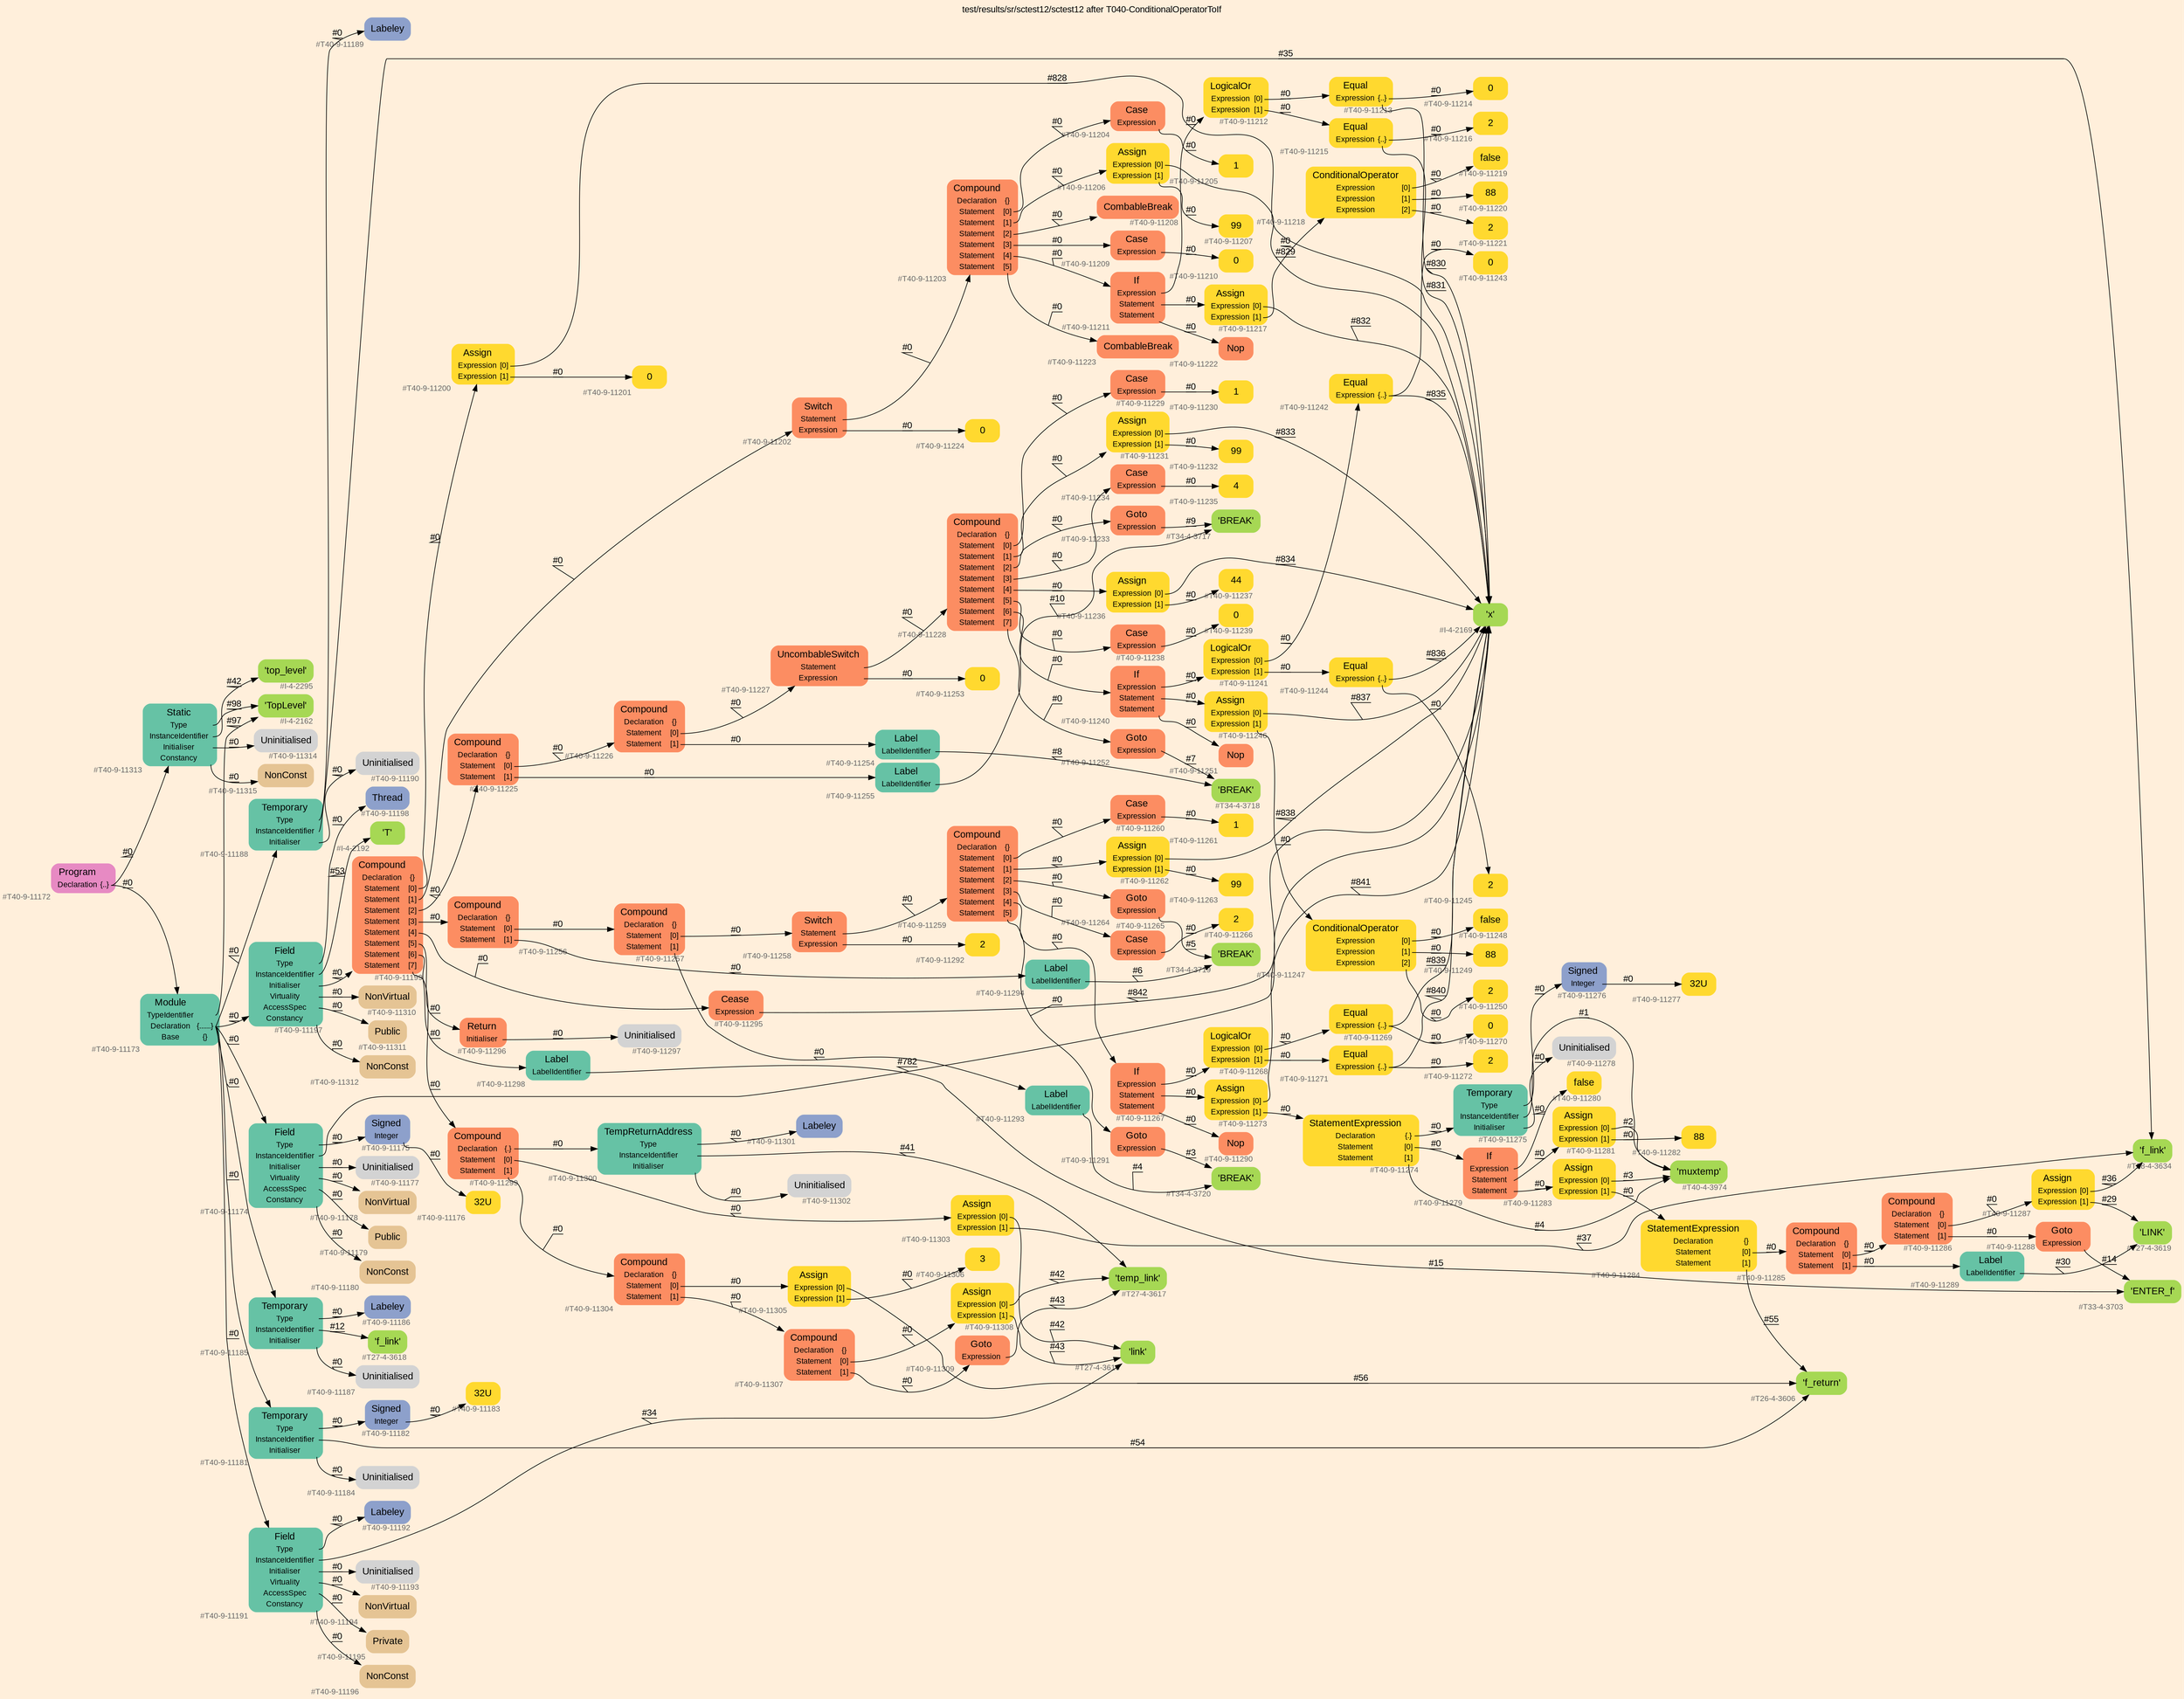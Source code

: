 digraph "test/results/sr/sctest12/sctest12 after T040-ConditionalOperatorToIf" {
label = "test/results/sr/sctest12/sctest12 after T040-ConditionalOperatorToIf"
labelloc = t
graph [
    rankdir = "LR"
    ranksep = 0.3
    bgcolor = antiquewhite1
    color = black
    fontcolor = black
    fontname = "Arial"
];
node [
    fontname = "Arial"
];
edge [
    fontname = "Arial"
];

// -------------------- node figure --------------------
// -------- block #T40-9-11172 ----------
"#T40-9-11172" [
    fillcolor = "/set28/4"
    xlabel = "#T40-9-11172"
    fontsize = "12"
    fontcolor = grey40
    shape = "plaintext"
    label = <<TABLE BORDER="0" CELLBORDER="0" CELLSPACING="0">
     <TR><TD><FONT COLOR="black" POINT-SIZE="15">Program</FONT></TD></TR>
     <TR><TD><FONT COLOR="black" POINT-SIZE="12">Declaration</FONT></TD><TD PORT="port0"><FONT COLOR="black" POINT-SIZE="12">{..}</FONT></TD></TR>
    </TABLE>>
    style = "rounded,filled"
];

// -------- block #T40-9-11173 ----------
"#T40-9-11173" [
    fillcolor = "/set28/1"
    xlabel = "#T40-9-11173"
    fontsize = "12"
    fontcolor = grey40
    shape = "plaintext"
    label = <<TABLE BORDER="0" CELLBORDER="0" CELLSPACING="0">
     <TR><TD><FONT COLOR="black" POINT-SIZE="15">Module</FONT></TD></TR>
     <TR><TD><FONT COLOR="black" POINT-SIZE="12">TypeIdentifier</FONT></TD><TD PORT="port0"></TD></TR>
     <TR><TD><FONT COLOR="black" POINT-SIZE="12">Declaration</FONT></TD><TD PORT="port1"><FONT COLOR="black" POINT-SIZE="12">{......}</FONT></TD></TR>
     <TR><TD><FONT COLOR="black" POINT-SIZE="12">Base</FONT></TD><TD PORT="port2"><FONT COLOR="black" POINT-SIZE="12">{}</FONT></TD></TR>
    </TABLE>>
    style = "rounded,filled"
];

// -------- block #I-4-2162 ----------
"#I-4-2162" [
    fillcolor = "/set28/5"
    xlabel = "#I-4-2162"
    fontsize = "12"
    fontcolor = grey40
    shape = "plaintext"
    label = <<TABLE BORDER="0" CELLBORDER="0" CELLSPACING="0">
     <TR><TD><FONT COLOR="black" POINT-SIZE="15">'TopLevel'</FONT></TD></TR>
    </TABLE>>
    style = "rounded,filled"
];

// -------- block #T40-9-11174 ----------
"#T40-9-11174" [
    fillcolor = "/set28/1"
    xlabel = "#T40-9-11174"
    fontsize = "12"
    fontcolor = grey40
    shape = "plaintext"
    label = <<TABLE BORDER="0" CELLBORDER="0" CELLSPACING="0">
     <TR><TD><FONT COLOR="black" POINT-SIZE="15">Field</FONT></TD></TR>
     <TR><TD><FONT COLOR="black" POINT-SIZE="12">Type</FONT></TD><TD PORT="port0"></TD></TR>
     <TR><TD><FONT COLOR="black" POINT-SIZE="12">InstanceIdentifier</FONT></TD><TD PORT="port1"></TD></TR>
     <TR><TD><FONT COLOR="black" POINT-SIZE="12">Initialiser</FONT></TD><TD PORT="port2"></TD></TR>
     <TR><TD><FONT COLOR="black" POINT-SIZE="12">Virtuality</FONT></TD><TD PORT="port3"></TD></TR>
     <TR><TD><FONT COLOR="black" POINT-SIZE="12">AccessSpec</FONT></TD><TD PORT="port4"></TD></TR>
     <TR><TD><FONT COLOR="black" POINT-SIZE="12">Constancy</FONT></TD><TD PORT="port5"></TD></TR>
    </TABLE>>
    style = "rounded,filled"
];

// -------- block #T40-9-11175 ----------
"#T40-9-11175" [
    fillcolor = "/set28/3"
    xlabel = "#T40-9-11175"
    fontsize = "12"
    fontcolor = grey40
    shape = "plaintext"
    label = <<TABLE BORDER="0" CELLBORDER="0" CELLSPACING="0">
     <TR><TD><FONT COLOR="black" POINT-SIZE="15">Signed</FONT></TD></TR>
     <TR><TD><FONT COLOR="black" POINT-SIZE="12">Integer</FONT></TD><TD PORT="port0"></TD></TR>
    </TABLE>>
    style = "rounded,filled"
];

// -------- block #T40-9-11176 ----------
"#T40-9-11176" [
    fillcolor = "/set28/6"
    xlabel = "#T40-9-11176"
    fontsize = "12"
    fontcolor = grey40
    shape = "plaintext"
    label = <<TABLE BORDER="0" CELLBORDER="0" CELLSPACING="0">
     <TR><TD><FONT COLOR="black" POINT-SIZE="15">32U</FONT></TD></TR>
    </TABLE>>
    style = "rounded,filled"
];

// -------- block #I-4-2169 ----------
"#I-4-2169" [
    fillcolor = "/set28/5"
    xlabel = "#I-4-2169"
    fontsize = "12"
    fontcolor = grey40
    shape = "plaintext"
    label = <<TABLE BORDER="0" CELLBORDER="0" CELLSPACING="0">
     <TR><TD><FONT COLOR="black" POINT-SIZE="15">'x'</FONT></TD></TR>
    </TABLE>>
    style = "rounded,filled"
];

// -------- block #T40-9-11177 ----------
"#T40-9-11177" [
    xlabel = "#T40-9-11177"
    fontsize = "12"
    fontcolor = grey40
    shape = "plaintext"
    label = <<TABLE BORDER="0" CELLBORDER="0" CELLSPACING="0">
     <TR><TD><FONT COLOR="black" POINT-SIZE="15">Uninitialised</FONT></TD></TR>
    </TABLE>>
    style = "rounded,filled"
];

// -------- block #T40-9-11178 ----------
"#T40-9-11178" [
    fillcolor = "/set28/7"
    xlabel = "#T40-9-11178"
    fontsize = "12"
    fontcolor = grey40
    shape = "plaintext"
    label = <<TABLE BORDER="0" CELLBORDER="0" CELLSPACING="0">
     <TR><TD><FONT COLOR="black" POINT-SIZE="15">NonVirtual</FONT></TD></TR>
    </TABLE>>
    style = "rounded,filled"
];

// -------- block #T40-9-11179 ----------
"#T40-9-11179" [
    fillcolor = "/set28/7"
    xlabel = "#T40-9-11179"
    fontsize = "12"
    fontcolor = grey40
    shape = "plaintext"
    label = <<TABLE BORDER="0" CELLBORDER="0" CELLSPACING="0">
     <TR><TD><FONT COLOR="black" POINT-SIZE="15">Public</FONT></TD></TR>
    </TABLE>>
    style = "rounded,filled"
];

// -------- block #T40-9-11180 ----------
"#T40-9-11180" [
    fillcolor = "/set28/7"
    xlabel = "#T40-9-11180"
    fontsize = "12"
    fontcolor = grey40
    shape = "plaintext"
    label = <<TABLE BORDER="0" CELLBORDER="0" CELLSPACING="0">
     <TR><TD><FONT COLOR="black" POINT-SIZE="15">NonConst</FONT></TD></TR>
    </TABLE>>
    style = "rounded,filled"
];

// -------- block #T40-9-11181 ----------
"#T40-9-11181" [
    fillcolor = "/set28/1"
    xlabel = "#T40-9-11181"
    fontsize = "12"
    fontcolor = grey40
    shape = "plaintext"
    label = <<TABLE BORDER="0" CELLBORDER="0" CELLSPACING="0">
     <TR><TD><FONT COLOR="black" POINT-SIZE="15">Temporary</FONT></TD></TR>
     <TR><TD><FONT COLOR="black" POINT-SIZE="12">Type</FONT></TD><TD PORT="port0"></TD></TR>
     <TR><TD><FONT COLOR="black" POINT-SIZE="12">InstanceIdentifier</FONT></TD><TD PORT="port1"></TD></TR>
     <TR><TD><FONT COLOR="black" POINT-SIZE="12">Initialiser</FONT></TD><TD PORT="port2"></TD></TR>
    </TABLE>>
    style = "rounded,filled"
];

// -------- block #T40-9-11182 ----------
"#T40-9-11182" [
    fillcolor = "/set28/3"
    xlabel = "#T40-9-11182"
    fontsize = "12"
    fontcolor = grey40
    shape = "plaintext"
    label = <<TABLE BORDER="0" CELLBORDER="0" CELLSPACING="0">
     <TR><TD><FONT COLOR="black" POINT-SIZE="15">Signed</FONT></TD></TR>
     <TR><TD><FONT COLOR="black" POINT-SIZE="12">Integer</FONT></TD><TD PORT="port0"></TD></TR>
    </TABLE>>
    style = "rounded,filled"
];

// -------- block #T40-9-11183 ----------
"#T40-9-11183" [
    fillcolor = "/set28/6"
    xlabel = "#T40-9-11183"
    fontsize = "12"
    fontcolor = grey40
    shape = "plaintext"
    label = <<TABLE BORDER="0" CELLBORDER="0" CELLSPACING="0">
     <TR><TD><FONT COLOR="black" POINT-SIZE="15">32U</FONT></TD></TR>
    </TABLE>>
    style = "rounded,filled"
];

// -------- block #T26-4-3606 ----------
"#T26-4-3606" [
    fillcolor = "/set28/5"
    xlabel = "#T26-4-3606"
    fontsize = "12"
    fontcolor = grey40
    shape = "plaintext"
    label = <<TABLE BORDER="0" CELLBORDER="0" CELLSPACING="0">
     <TR><TD><FONT COLOR="black" POINT-SIZE="15">'f_return'</FONT></TD></TR>
    </TABLE>>
    style = "rounded,filled"
];

// -------- block #T40-9-11184 ----------
"#T40-9-11184" [
    xlabel = "#T40-9-11184"
    fontsize = "12"
    fontcolor = grey40
    shape = "plaintext"
    label = <<TABLE BORDER="0" CELLBORDER="0" CELLSPACING="0">
     <TR><TD><FONT COLOR="black" POINT-SIZE="15">Uninitialised</FONT></TD></TR>
    </TABLE>>
    style = "rounded,filled"
];

// -------- block #T40-9-11185 ----------
"#T40-9-11185" [
    fillcolor = "/set28/1"
    xlabel = "#T40-9-11185"
    fontsize = "12"
    fontcolor = grey40
    shape = "plaintext"
    label = <<TABLE BORDER="0" CELLBORDER="0" CELLSPACING="0">
     <TR><TD><FONT COLOR="black" POINT-SIZE="15">Temporary</FONT></TD></TR>
     <TR><TD><FONT COLOR="black" POINT-SIZE="12">Type</FONT></TD><TD PORT="port0"></TD></TR>
     <TR><TD><FONT COLOR="black" POINT-SIZE="12">InstanceIdentifier</FONT></TD><TD PORT="port1"></TD></TR>
     <TR><TD><FONT COLOR="black" POINT-SIZE="12">Initialiser</FONT></TD><TD PORT="port2"></TD></TR>
    </TABLE>>
    style = "rounded,filled"
];

// -------- block #T40-9-11186 ----------
"#T40-9-11186" [
    fillcolor = "/set28/3"
    xlabel = "#T40-9-11186"
    fontsize = "12"
    fontcolor = grey40
    shape = "plaintext"
    label = <<TABLE BORDER="0" CELLBORDER="0" CELLSPACING="0">
     <TR><TD><FONT COLOR="black" POINT-SIZE="15">Labeley</FONT></TD></TR>
    </TABLE>>
    style = "rounded,filled"
];

// -------- block #T27-4-3618 ----------
"#T27-4-3618" [
    fillcolor = "/set28/5"
    xlabel = "#T27-4-3618"
    fontsize = "12"
    fontcolor = grey40
    shape = "plaintext"
    label = <<TABLE BORDER="0" CELLBORDER="0" CELLSPACING="0">
     <TR><TD><FONT COLOR="black" POINT-SIZE="15">'f_link'</FONT></TD></TR>
    </TABLE>>
    style = "rounded,filled"
];

// -------- block #T40-9-11187 ----------
"#T40-9-11187" [
    xlabel = "#T40-9-11187"
    fontsize = "12"
    fontcolor = grey40
    shape = "plaintext"
    label = <<TABLE BORDER="0" CELLBORDER="0" CELLSPACING="0">
     <TR><TD><FONT COLOR="black" POINT-SIZE="15">Uninitialised</FONT></TD></TR>
    </TABLE>>
    style = "rounded,filled"
];

// -------- block #T40-9-11188 ----------
"#T40-9-11188" [
    fillcolor = "/set28/1"
    xlabel = "#T40-9-11188"
    fontsize = "12"
    fontcolor = grey40
    shape = "plaintext"
    label = <<TABLE BORDER="0" CELLBORDER="0" CELLSPACING="0">
     <TR><TD><FONT COLOR="black" POINT-SIZE="15">Temporary</FONT></TD></TR>
     <TR><TD><FONT COLOR="black" POINT-SIZE="12">Type</FONT></TD><TD PORT="port0"></TD></TR>
     <TR><TD><FONT COLOR="black" POINT-SIZE="12">InstanceIdentifier</FONT></TD><TD PORT="port1"></TD></TR>
     <TR><TD><FONT COLOR="black" POINT-SIZE="12">Initialiser</FONT></TD><TD PORT="port2"></TD></TR>
    </TABLE>>
    style = "rounded,filled"
];

// -------- block #T40-9-11189 ----------
"#T40-9-11189" [
    fillcolor = "/set28/3"
    xlabel = "#T40-9-11189"
    fontsize = "12"
    fontcolor = grey40
    shape = "plaintext"
    label = <<TABLE BORDER="0" CELLBORDER="0" CELLSPACING="0">
     <TR><TD><FONT COLOR="black" POINT-SIZE="15">Labeley</FONT></TD></TR>
    </TABLE>>
    style = "rounded,filled"
];

// -------- block #T28-4-3634 ----------
"#T28-4-3634" [
    fillcolor = "/set28/5"
    xlabel = "#T28-4-3634"
    fontsize = "12"
    fontcolor = grey40
    shape = "plaintext"
    label = <<TABLE BORDER="0" CELLBORDER="0" CELLSPACING="0">
     <TR><TD><FONT COLOR="black" POINT-SIZE="15">'f_link'</FONT></TD></TR>
    </TABLE>>
    style = "rounded,filled"
];

// -------- block #T40-9-11190 ----------
"#T40-9-11190" [
    xlabel = "#T40-9-11190"
    fontsize = "12"
    fontcolor = grey40
    shape = "plaintext"
    label = <<TABLE BORDER="0" CELLBORDER="0" CELLSPACING="0">
     <TR><TD><FONT COLOR="black" POINT-SIZE="15">Uninitialised</FONT></TD></TR>
    </TABLE>>
    style = "rounded,filled"
];

// -------- block #T40-9-11191 ----------
"#T40-9-11191" [
    fillcolor = "/set28/1"
    xlabel = "#T40-9-11191"
    fontsize = "12"
    fontcolor = grey40
    shape = "plaintext"
    label = <<TABLE BORDER="0" CELLBORDER="0" CELLSPACING="0">
     <TR><TD><FONT COLOR="black" POINT-SIZE="15">Field</FONT></TD></TR>
     <TR><TD><FONT COLOR="black" POINT-SIZE="12">Type</FONT></TD><TD PORT="port0"></TD></TR>
     <TR><TD><FONT COLOR="black" POINT-SIZE="12">InstanceIdentifier</FONT></TD><TD PORT="port1"></TD></TR>
     <TR><TD><FONT COLOR="black" POINT-SIZE="12">Initialiser</FONT></TD><TD PORT="port2"></TD></TR>
     <TR><TD><FONT COLOR="black" POINT-SIZE="12">Virtuality</FONT></TD><TD PORT="port3"></TD></TR>
     <TR><TD><FONT COLOR="black" POINT-SIZE="12">AccessSpec</FONT></TD><TD PORT="port4"></TD></TR>
     <TR><TD><FONT COLOR="black" POINT-SIZE="12">Constancy</FONT></TD><TD PORT="port5"></TD></TR>
    </TABLE>>
    style = "rounded,filled"
];

// -------- block #T40-9-11192 ----------
"#T40-9-11192" [
    fillcolor = "/set28/3"
    xlabel = "#T40-9-11192"
    fontsize = "12"
    fontcolor = grey40
    shape = "plaintext"
    label = <<TABLE BORDER="0" CELLBORDER="0" CELLSPACING="0">
     <TR><TD><FONT COLOR="black" POINT-SIZE="15">Labeley</FONT></TD></TR>
    </TABLE>>
    style = "rounded,filled"
];

// -------- block #T27-4-3616 ----------
"#T27-4-3616" [
    fillcolor = "/set28/5"
    xlabel = "#T27-4-3616"
    fontsize = "12"
    fontcolor = grey40
    shape = "plaintext"
    label = <<TABLE BORDER="0" CELLBORDER="0" CELLSPACING="0">
     <TR><TD><FONT COLOR="black" POINT-SIZE="15">'link'</FONT></TD></TR>
    </TABLE>>
    style = "rounded,filled"
];

// -------- block #T40-9-11193 ----------
"#T40-9-11193" [
    xlabel = "#T40-9-11193"
    fontsize = "12"
    fontcolor = grey40
    shape = "plaintext"
    label = <<TABLE BORDER="0" CELLBORDER="0" CELLSPACING="0">
     <TR><TD><FONT COLOR="black" POINT-SIZE="15">Uninitialised</FONT></TD></TR>
    </TABLE>>
    style = "rounded,filled"
];

// -------- block #T40-9-11194 ----------
"#T40-9-11194" [
    fillcolor = "/set28/7"
    xlabel = "#T40-9-11194"
    fontsize = "12"
    fontcolor = grey40
    shape = "plaintext"
    label = <<TABLE BORDER="0" CELLBORDER="0" CELLSPACING="0">
     <TR><TD><FONT COLOR="black" POINT-SIZE="15">NonVirtual</FONT></TD></TR>
    </TABLE>>
    style = "rounded,filled"
];

// -------- block #T40-9-11195 ----------
"#T40-9-11195" [
    fillcolor = "/set28/7"
    xlabel = "#T40-9-11195"
    fontsize = "12"
    fontcolor = grey40
    shape = "plaintext"
    label = <<TABLE BORDER="0" CELLBORDER="0" CELLSPACING="0">
     <TR><TD><FONT COLOR="black" POINT-SIZE="15">Private</FONT></TD></TR>
    </TABLE>>
    style = "rounded,filled"
];

// -------- block #T40-9-11196 ----------
"#T40-9-11196" [
    fillcolor = "/set28/7"
    xlabel = "#T40-9-11196"
    fontsize = "12"
    fontcolor = grey40
    shape = "plaintext"
    label = <<TABLE BORDER="0" CELLBORDER="0" CELLSPACING="0">
     <TR><TD><FONT COLOR="black" POINT-SIZE="15">NonConst</FONT></TD></TR>
    </TABLE>>
    style = "rounded,filled"
];

// -------- block #T40-9-11197 ----------
"#T40-9-11197" [
    fillcolor = "/set28/1"
    xlabel = "#T40-9-11197"
    fontsize = "12"
    fontcolor = grey40
    shape = "plaintext"
    label = <<TABLE BORDER="0" CELLBORDER="0" CELLSPACING="0">
     <TR><TD><FONT COLOR="black" POINT-SIZE="15">Field</FONT></TD></TR>
     <TR><TD><FONT COLOR="black" POINT-SIZE="12">Type</FONT></TD><TD PORT="port0"></TD></TR>
     <TR><TD><FONT COLOR="black" POINT-SIZE="12">InstanceIdentifier</FONT></TD><TD PORT="port1"></TD></TR>
     <TR><TD><FONT COLOR="black" POINT-SIZE="12">Initialiser</FONT></TD><TD PORT="port2"></TD></TR>
     <TR><TD><FONT COLOR="black" POINT-SIZE="12">Virtuality</FONT></TD><TD PORT="port3"></TD></TR>
     <TR><TD><FONT COLOR="black" POINT-SIZE="12">AccessSpec</FONT></TD><TD PORT="port4"></TD></TR>
     <TR><TD><FONT COLOR="black" POINT-SIZE="12">Constancy</FONT></TD><TD PORT="port5"></TD></TR>
    </TABLE>>
    style = "rounded,filled"
];

// -------- block #T40-9-11198 ----------
"#T40-9-11198" [
    fillcolor = "/set28/3"
    xlabel = "#T40-9-11198"
    fontsize = "12"
    fontcolor = grey40
    shape = "plaintext"
    label = <<TABLE BORDER="0" CELLBORDER="0" CELLSPACING="0">
     <TR><TD><FONT COLOR="black" POINT-SIZE="15">Thread</FONT></TD></TR>
    </TABLE>>
    style = "rounded,filled"
];

// -------- block #I-4-2192 ----------
"#I-4-2192" [
    fillcolor = "/set28/5"
    xlabel = "#I-4-2192"
    fontsize = "12"
    fontcolor = grey40
    shape = "plaintext"
    label = <<TABLE BORDER="0" CELLBORDER="0" CELLSPACING="0">
     <TR><TD><FONT COLOR="black" POINT-SIZE="15">'T'</FONT></TD></TR>
    </TABLE>>
    style = "rounded,filled"
];

// -------- block #T40-9-11199 ----------
"#T40-9-11199" [
    fillcolor = "/set28/2"
    xlabel = "#T40-9-11199"
    fontsize = "12"
    fontcolor = grey40
    shape = "plaintext"
    label = <<TABLE BORDER="0" CELLBORDER="0" CELLSPACING="0">
     <TR><TD><FONT COLOR="black" POINT-SIZE="15">Compound</FONT></TD></TR>
     <TR><TD><FONT COLOR="black" POINT-SIZE="12">Declaration</FONT></TD><TD PORT="port0"><FONT COLOR="black" POINT-SIZE="12">{}</FONT></TD></TR>
     <TR><TD><FONT COLOR="black" POINT-SIZE="12">Statement</FONT></TD><TD PORT="port1"><FONT COLOR="black" POINT-SIZE="12">[0]</FONT></TD></TR>
     <TR><TD><FONT COLOR="black" POINT-SIZE="12">Statement</FONT></TD><TD PORT="port2"><FONT COLOR="black" POINT-SIZE="12">[1]</FONT></TD></TR>
     <TR><TD><FONT COLOR="black" POINT-SIZE="12">Statement</FONT></TD><TD PORT="port3"><FONT COLOR="black" POINT-SIZE="12">[2]</FONT></TD></TR>
     <TR><TD><FONT COLOR="black" POINT-SIZE="12">Statement</FONT></TD><TD PORT="port4"><FONT COLOR="black" POINT-SIZE="12">[3]</FONT></TD></TR>
     <TR><TD><FONT COLOR="black" POINT-SIZE="12">Statement</FONT></TD><TD PORT="port5"><FONT COLOR="black" POINT-SIZE="12">[4]</FONT></TD></TR>
     <TR><TD><FONT COLOR="black" POINT-SIZE="12">Statement</FONT></TD><TD PORT="port6"><FONT COLOR="black" POINT-SIZE="12">[5]</FONT></TD></TR>
     <TR><TD><FONT COLOR="black" POINT-SIZE="12">Statement</FONT></TD><TD PORT="port7"><FONT COLOR="black" POINT-SIZE="12">[6]</FONT></TD></TR>
     <TR><TD><FONT COLOR="black" POINT-SIZE="12">Statement</FONT></TD><TD PORT="port8"><FONT COLOR="black" POINT-SIZE="12">[7]</FONT></TD></TR>
    </TABLE>>
    style = "rounded,filled"
];

// -------- block #T40-9-11200 ----------
"#T40-9-11200" [
    fillcolor = "/set28/6"
    xlabel = "#T40-9-11200"
    fontsize = "12"
    fontcolor = grey40
    shape = "plaintext"
    label = <<TABLE BORDER="0" CELLBORDER="0" CELLSPACING="0">
     <TR><TD><FONT COLOR="black" POINT-SIZE="15">Assign</FONT></TD></TR>
     <TR><TD><FONT COLOR="black" POINT-SIZE="12">Expression</FONT></TD><TD PORT="port0"><FONT COLOR="black" POINT-SIZE="12">[0]</FONT></TD></TR>
     <TR><TD><FONT COLOR="black" POINT-SIZE="12">Expression</FONT></TD><TD PORT="port1"><FONT COLOR="black" POINT-SIZE="12">[1]</FONT></TD></TR>
    </TABLE>>
    style = "rounded,filled"
];

// -------- block #T40-9-11201 ----------
"#T40-9-11201" [
    fillcolor = "/set28/6"
    xlabel = "#T40-9-11201"
    fontsize = "12"
    fontcolor = grey40
    shape = "plaintext"
    label = <<TABLE BORDER="0" CELLBORDER="0" CELLSPACING="0">
     <TR><TD><FONT COLOR="black" POINT-SIZE="15">0</FONT></TD></TR>
    </TABLE>>
    style = "rounded,filled"
];

// -------- block #T40-9-11202 ----------
"#T40-9-11202" [
    fillcolor = "/set28/2"
    xlabel = "#T40-9-11202"
    fontsize = "12"
    fontcolor = grey40
    shape = "plaintext"
    label = <<TABLE BORDER="0" CELLBORDER="0" CELLSPACING="0">
     <TR><TD><FONT COLOR="black" POINT-SIZE="15">Switch</FONT></TD></TR>
     <TR><TD><FONT COLOR="black" POINT-SIZE="12">Statement</FONT></TD><TD PORT="port0"></TD></TR>
     <TR><TD><FONT COLOR="black" POINT-SIZE="12">Expression</FONT></TD><TD PORT="port1"></TD></TR>
    </TABLE>>
    style = "rounded,filled"
];

// -------- block #T40-9-11203 ----------
"#T40-9-11203" [
    fillcolor = "/set28/2"
    xlabel = "#T40-9-11203"
    fontsize = "12"
    fontcolor = grey40
    shape = "plaintext"
    label = <<TABLE BORDER="0" CELLBORDER="0" CELLSPACING="0">
     <TR><TD><FONT COLOR="black" POINT-SIZE="15">Compound</FONT></TD></TR>
     <TR><TD><FONT COLOR="black" POINT-SIZE="12">Declaration</FONT></TD><TD PORT="port0"><FONT COLOR="black" POINT-SIZE="12">{}</FONT></TD></TR>
     <TR><TD><FONT COLOR="black" POINT-SIZE="12">Statement</FONT></TD><TD PORT="port1"><FONT COLOR="black" POINT-SIZE="12">[0]</FONT></TD></TR>
     <TR><TD><FONT COLOR="black" POINT-SIZE="12">Statement</FONT></TD><TD PORT="port2"><FONT COLOR="black" POINT-SIZE="12">[1]</FONT></TD></TR>
     <TR><TD><FONT COLOR="black" POINT-SIZE="12">Statement</FONT></TD><TD PORT="port3"><FONT COLOR="black" POINT-SIZE="12">[2]</FONT></TD></TR>
     <TR><TD><FONT COLOR="black" POINT-SIZE="12">Statement</FONT></TD><TD PORT="port4"><FONT COLOR="black" POINT-SIZE="12">[3]</FONT></TD></TR>
     <TR><TD><FONT COLOR="black" POINT-SIZE="12">Statement</FONT></TD><TD PORT="port5"><FONT COLOR="black" POINT-SIZE="12">[4]</FONT></TD></TR>
     <TR><TD><FONT COLOR="black" POINT-SIZE="12">Statement</FONT></TD><TD PORT="port6"><FONT COLOR="black" POINT-SIZE="12">[5]</FONT></TD></TR>
    </TABLE>>
    style = "rounded,filled"
];

// -------- block #T40-9-11204 ----------
"#T40-9-11204" [
    fillcolor = "/set28/2"
    xlabel = "#T40-9-11204"
    fontsize = "12"
    fontcolor = grey40
    shape = "plaintext"
    label = <<TABLE BORDER="0" CELLBORDER="0" CELLSPACING="0">
     <TR><TD><FONT COLOR="black" POINT-SIZE="15">Case</FONT></TD></TR>
     <TR><TD><FONT COLOR="black" POINT-SIZE="12">Expression</FONT></TD><TD PORT="port0"></TD></TR>
    </TABLE>>
    style = "rounded,filled"
];

// -------- block #T40-9-11205 ----------
"#T40-9-11205" [
    fillcolor = "/set28/6"
    xlabel = "#T40-9-11205"
    fontsize = "12"
    fontcolor = grey40
    shape = "plaintext"
    label = <<TABLE BORDER="0" CELLBORDER="0" CELLSPACING="0">
     <TR><TD><FONT COLOR="black" POINT-SIZE="15">1</FONT></TD></TR>
    </TABLE>>
    style = "rounded,filled"
];

// -------- block #T40-9-11206 ----------
"#T40-9-11206" [
    fillcolor = "/set28/6"
    xlabel = "#T40-9-11206"
    fontsize = "12"
    fontcolor = grey40
    shape = "plaintext"
    label = <<TABLE BORDER="0" CELLBORDER="0" CELLSPACING="0">
     <TR><TD><FONT COLOR="black" POINT-SIZE="15">Assign</FONT></TD></TR>
     <TR><TD><FONT COLOR="black" POINT-SIZE="12">Expression</FONT></TD><TD PORT="port0"><FONT COLOR="black" POINT-SIZE="12">[0]</FONT></TD></TR>
     <TR><TD><FONT COLOR="black" POINT-SIZE="12">Expression</FONT></TD><TD PORT="port1"><FONT COLOR="black" POINT-SIZE="12">[1]</FONT></TD></TR>
    </TABLE>>
    style = "rounded,filled"
];

// -------- block #T40-9-11207 ----------
"#T40-9-11207" [
    fillcolor = "/set28/6"
    xlabel = "#T40-9-11207"
    fontsize = "12"
    fontcolor = grey40
    shape = "plaintext"
    label = <<TABLE BORDER="0" CELLBORDER="0" CELLSPACING="0">
     <TR><TD><FONT COLOR="black" POINT-SIZE="15">99</FONT></TD></TR>
    </TABLE>>
    style = "rounded,filled"
];

// -------- block #T40-9-11208 ----------
"#T40-9-11208" [
    fillcolor = "/set28/2"
    xlabel = "#T40-9-11208"
    fontsize = "12"
    fontcolor = grey40
    shape = "plaintext"
    label = <<TABLE BORDER="0" CELLBORDER="0" CELLSPACING="0">
     <TR><TD><FONT COLOR="black" POINT-SIZE="15">CombableBreak</FONT></TD></TR>
    </TABLE>>
    style = "rounded,filled"
];

// -------- block #T40-9-11209 ----------
"#T40-9-11209" [
    fillcolor = "/set28/2"
    xlabel = "#T40-9-11209"
    fontsize = "12"
    fontcolor = grey40
    shape = "plaintext"
    label = <<TABLE BORDER="0" CELLBORDER="0" CELLSPACING="0">
     <TR><TD><FONT COLOR="black" POINT-SIZE="15">Case</FONT></TD></TR>
     <TR><TD><FONT COLOR="black" POINT-SIZE="12">Expression</FONT></TD><TD PORT="port0"></TD></TR>
    </TABLE>>
    style = "rounded,filled"
];

// -------- block #T40-9-11210 ----------
"#T40-9-11210" [
    fillcolor = "/set28/6"
    xlabel = "#T40-9-11210"
    fontsize = "12"
    fontcolor = grey40
    shape = "plaintext"
    label = <<TABLE BORDER="0" CELLBORDER="0" CELLSPACING="0">
     <TR><TD><FONT COLOR="black" POINT-SIZE="15">0</FONT></TD></TR>
    </TABLE>>
    style = "rounded,filled"
];

// -------- block #T40-9-11211 ----------
"#T40-9-11211" [
    fillcolor = "/set28/2"
    xlabel = "#T40-9-11211"
    fontsize = "12"
    fontcolor = grey40
    shape = "plaintext"
    label = <<TABLE BORDER="0" CELLBORDER="0" CELLSPACING="0">
     <TR><TD><FONT COLOR="black" POINT-SIZE="15">If</FONT></TD></TR>
     <TR><TD><FONT COLOR="black" POINT-SIZE="12">Expression</FONT></TD><TD PORT="port0"></TD></TR>
     <TR><TD><FONT COLOR="black" POINT-SIZE="12">Statement</FONT></TD><TD PORT="port1"></TD></TR>
     <TR><TD><FONT COLOR="black" POINT-SIZE="12">Statement</FONT></TD><TD PORT="port2"></TD></TR>
    </TABLE>>
    style = "rounded,filled"
];

// -------- block #T40-9-11212 ----------
"#T40-9-11212" [
    fillcolor = "/set28/6"
    xlabel = "#T40-9-11212"
    fontsize = "12"
    fontcolor = grey40
    shape = "plaintext"
    label = <<TABLE BORDER="0" CELLBORDER="0" CELLSPACING="0">
     <TR><TD><FONT COLOR="black" POINT-SIZE="15">LogicalOr</FONT></TD></TR>
     <TR><TD><FONT COLOR="black" POINT-SIZE="12">Expression</FONT></TD><TD PORT="port0"><FONT COLOR="black" POINT-SIZE="12">[0]</FONT></TD></TR>
     <TR><TD><FONT COLOR="black" POINT-SIZE="12">Expression</FONT></TD><TD PORT="port1"><FONT COLOR="black" POINT-SIZE="12">[1]</FONT></TD></TR>
    </TABLE>>
    style = "rounded,filled"
];

// -------- block #T40-9-11213 ----------
"#T40-9-11213" [
    fillcolor = "/set28/6"
    xlabel = "#T40-9-11213"
    fontsize = "12"
    fontcolor = grey40
    shape = "plaintext"
    label = <<TABLE BORDER="0" CELLBORDER="0" CELLSPACING="0">
     <TR><TD><FONT COLOR="black" POINT-SIZE="15">Equal</FONT></TD></TR>
     <TR><TD><FONT COLOR="black" POINT-SIZE="12">Expression</FONT></TD><TD PORT="port0"><FONT COLOR="black" POINT-SIZE="12">{..}</FONT></TD></TR>
    </TABLE>>
    style = "rounded,filled"
];

// -------- block #T40-9-11214 ----------
"#T40-9-11214" [
    fillcolor = "/set28/6"
    xlabel = "#T40-9-11214"
    fontsize = "12"
    fontcolor = grey40
    shape = "plaintext"
    label = <<TABLE BORDER="0" CELLBORDER="0" CELLSPACING="0">
     <TR><TD><FONT COLOR="black" POINT-SIZE="15">0</FONT></TD></TR>
    </TABLE>>
    style = "rounded,filled"
];

// -------- block #T40-9-11215 ----------
"#T40-9-11215" [
    fillcolor = "/set28/6"
    xlabel = "#T40-9-11215"
    fontsize = "12"
    fontcolor = grey40
    shape = "plaintext"
    label = <<TABLE BORDER="0" CELLBORDER="0" CELLSPACING="0">
     <TR><TD><FONT COLOR="black" POINT-SIZE="15">Equal</FONT></TD></TR>
     <TR><TD><FONT COLOR="black" POINT-SIZE="12">Expression</FONT></TD><TD PORT="port0"><FONT COLOR="black" POINT-SIZE="12">{..}</FONT></TD></TR>
    </TABLE>>
    style = "rounded,filled"
];

// -------- block #T40-9-11216 ----------
"#T40-9-11216" [
    fillcolor = "/set28/6"
    xlabel = "#T40-9-11216"
    fontsize = "12"
    fontcolor = grey40
    shape = "plaintext"
    label = <<TABLE BORDER="0" CELLBORDER="0" CELLSPACING="0">
     <TR><TD><FONT COLOR="black" POINT-SIZE="15">2</FONT></TD></TR>
    </TABLE>>
    style = "rounded,filled"
];

// -------- block #T40-9-11217 ----------
"#T40-9-11217" [
    fillcolor = "/set28/6"
    xlabel = "#T40-9-11217"
    fontsize = "12"
    fontcolor = grey40
    shape = "plaintext"
    label = <<TABLE BORDER="0" CELLBORDER="0" CELLSPACING="0">
     <TR><TD><FONT COLOR="black" POINT-SIZE="15">Assign</FONT></TD></TR>
     <TR><TD><FONT COLOR="black" POINT-SIZE="12">Expression</FONT></TD><TD PORT="port0"><FONT COLOR="black" POINT-SIZE="12">[0]</FONT></TD></TR>
     <TR><TD><FONT COLOR="black" POINT-SIZE="12">Expression</FONT></TD><TD PORT="port1"><FONT COLOR="black" POINT-SIZE="12">[1]</FONT></TD></TR>
    </TABLE>>
    style = "rounded,filled"
];

// -------- block #T40-9-11218 ----------
"#T40-9-11218" [
    fillcolor = "/set28/6"
    xlabel = "#T40-9-11218"
    fontsize = "12"
    fontcolor = grey40
    shape = "plaintext"
    label = <<TABLE BORDER="0" CELLBORDER="0" CELLSPACING="0">
     <TR><TD><FONT COLOR="black" POINT-SIZE="15">ConditionalOperator</FONT></TD></TR>
     <TR><TD><FONT COLOR="black" POINT-SIZE="12">Expression</FONT></TD><TD PORT="port0"><FONT COLOR="black" POINT-SIZE="12">[0]</FONT></TD></TR>
     <TR><TD><FONT COLOR="black" POINT-SIZE="12">Expression</FONT></TD><TD PORT="port1"><FONT COLOR="black" POINT-SIZE="12">[1]</FONT></TD></TR>
     <TR><TD><FONT COLOR="black" POINT-SIZE="12">Expression</FONT></TD><TD PORT="port2"><FONT COLOR="black" POINT-SIZE="12">[2]</FONT></TD></TR>
    </TABLE>>
    style = "rounded,filled"
];

// -------- block #T40-9-11219 ----------
"#T40-9-11219" [
    fillcolor = "/set28/6"
    xlabel = "#T40-9-11219"
    fontsize = "12"
    fontcolor = grey40
    shape = "plaintext"
    label = <<TABLE BORDER="0" CELLBORDER="0" CELLSPACING="0">
     <TR><TD><FONT COLOR="black" POINT-SIZE="15">false</FONT></TD></TR>
    </TABLE>>
    style = "rounded,filled"
];

// -------- block #T40-9-11220 ----------
"#T40-9-11220" [
    fillcolor = "/set28/6"
    xlabel = "#T40-9-11220"
    fontsize = "12"
    fontcolor = grey40
    shape = "plaintext"
    label = <<TABLE BORDER="0" CELLBORDER="0" CELLSPACING="0">
     <TR><TD><FONT COLOR="black" POINT-SIZE="15">88</FONT></TD></TR>
    </TABLE>>
    style = "rounded,filled"
];

// -------- block #T40-9-11221 ----------
"#T40-9-11221" [
    fillcolor = "/set28/6"
    xlabel = "#T40-9-11221"
    fontsize = "12"
    fontcolor = grey40
    shape = "plaintext"
    label = <<TABLE BORDER="0" CELLBORDER="0" CELLSPACING="0">
     <TR><TD><FONT COLOR="black" POINT-SIZE="15">2</FONT></TD></TR>
    </TABLE>>
    style = "rounded,filled"
];

// -------- block #T40-9-11222 ----------
"#T40-9-11222" [
    fillcolor = "/set28/2"
    xlabel = "#T40-9-11222"
    fontsize = "12"
    fontcolor = grey40
    shape = "plaintext"
    label = <<TABLE BORDER="0" CELLBORDER="0" CELLSPACING="0">
     <TR><TD><FONT COLOR="black" POINT-SIZE="15">Nop</FONT></TD></TR>
    </TABLE>>
    style = "rounded,filled"
];

// -------- block #T40-9-11223 ----------
"#T40-9-11223" [
    fillcolor = "/set28/2"
    xlabel = "#T40-9-11223"
    fontsize = "12"
    fontcolor = grey40
    shape = "plaintext"
    label = <<TABLE BORDER="0" CELLBORDER="0" CELLSPACING="0">
     <TR><TD><FONT COLOR="black" POINT-SIZE="15">CombableBreak</FONT></TD></TR>
    </TABLE>>
    style = "rounded,filled"
];

// -------- block #T40-9-11224 ----------
"#T40-9-11224" [
    fillcolor = "/set28/6"
    xlabel = "#T40-9-11224"
    fontsize = "12"
    fontcolor = grey40
    shape = "plaintext"
    label = <<TABLE BORDER="0" CELLBORDER="0" CELLSPACING="0">
     <TR><TD><FONT COLOR="black" POINT-SIZE="15">0</FONT></TD></TR>
    </TABLE>>
    style = "rounded,filled"
];

// -------- block #T40-9-11225 ----------
"#T40-9-11225" [
    fillcolor = "/set28/2"
    xlabel = "#T40-9-11225"
    fontsize = "12"
    fontcolor = grey40
    shape = "plaintext"
    label = <<TABLE BORDER="0" CELLBORDER="0" CELLSPACING="0">
     <TR><TD><FONT COLOR="black" POINT-SIZE="15">Compound</FONT></TD></TR>
     <TR><TD><FONT COLOR="black" POINT-SIZE="12">Declaration</FONT></TD><TD PORT="port0"><FONT COLOR="black" POINT-SIZE="12">{}</FONT></TD></TR>
     <TR><TD><FONT COLOR="black" POINT-SIZE="12">Statement</FONT></TD><TD PORT="port1"><FONT COLOR="black" POINT-SIZE="12">[0]</FONT></TD></TR>
     <TR><TD><FONT COLOR="black" POINT-SIZE="12">Statement</FONT></TD><TD PORT="port2"><FONT COLOR="black" POINT-SIZE="12">[1]</FONT></TD></TR>
    </TABLE>>
    style = "rounded,filled"
];

// -------- block #T40-9-11226 ----------
"#T40-9-11226" [
    fillcolor = "/set28/2"
    xlabel = "#T40-9-11226"
    fontsize = "12"
    fontcolor = grey40
    shape = "plaintext"
    label = <<TABLE BORDER="0" CELLBORDER="0" CELLSPACING="0">
     <TR><TD><FONT COLOR="black" POINT-SIZE="15">Compound</FONT></TD></TR>
     <TR><TD><FONT COLOR="black" POINT-SIZE="12">Declaration</FONT></TD><TD PORT="port0"><FONT COLOR="black" POINT-SIZE="12">{}</FONT></TD></TR>
     <TR><TD><FONT COLOR="black" POINT-SIZE="12">Statement</FONT></TD><TD PORT="port1"><FONT COLOR="black" POINT-SIZE="12">[0]</FONT></TD></TR>
     <TR><TD><FONT COLOR="black" POINT-SIZE="12">Statement</FONT></TD><TD PORT="port2"><FONT COLOR="black" POINT-SIZE="12">[1]</FONT></TD></TR>
    </TABLE>>
    style = "rounded,filled"
];

// -------- block #T40-9-11227 ----------
"#T40-9-11227" [
    fillcolor = "/set28/2"
    xlabel = "#T40-9-11227"
    fontsize = "12"
    fontcolor = grey40
    shape = "plaintext"
    label = <<TABLE BORDER="0" CELLBORDER="0" CELLSPACING="0">
     <TR><TD><FONT COLOR="black" POINT-SIZE="15">UncombableSwitch</FONT></TD></TR>
     <TR><TD><FONT COLOR="black" POINT-SIZE="12">Statement</FONT></TD><TD PORT="port0"></TD></TR>
     <TR><TD><FONT COLOR="black" POINT-SIZE="12">Expression</FONT></TD><TD PORT="port1"></TD></TR>
    </TABLE>>
    style = "rounded,filled"
];

// -------- block #T40-9-11228 ----------
"#T40-9-11228" [
    fillcolor = "/set28/2"
    xlabel = "#T40-9-11228"
    fontsize = "12"
    fontcolor = grey40
    shape = "plaintext"
    label = <<TABLE BORDER="0" CELLBORDER="0" CELLSPACING="0">
     <TR><TD><FONT COLOR="black" POINT-SIZE="15">Compound</FONT></TD></TR>
     <TR><TD><FONT COLOR="black" POINT-SIZE="12">Declaration</FONT></TD><TD PORT="port0"><FONT COLOR="black" POINT-SIZE="12">{}</FONT></TD></TR>
     <TR><TD><FONT COLOR="black" POINT-SIZE="12">Statement</FONT></TD><TD PORT="port1"><FONT COLOR="black" POINT-SIZE="12">[0]</FONT></TD></TR>
     <TR><TD><FONT COLOR="black" POINT-SIZE="12">Statement</FONT></TD><TD PORT="port2"><FONT COLOR="black" POINT-SIZE="12">[1]</FONT></TD></TR>
     <TR><TD><FONT COLOR="black" POINT-SIZE="12">Statement</FONT></TD><TD PORT="port3"><FONT COLOR="black" POINT-SIZE="12">[2]</FONT></TD></TR>
     <TR><TD><FONT COLOR="black" POINT-SIZE="12">Statement</FONT></TD><TD PORT="port4"><FONT COLOR="black" POINT-SIZE="12">[3]</FONT></TD></TR>
     <TR><TD><FONT COLOR="black" POINT-SIZE="12">Statement</FONT></TD><TD PORT="port5"><FONT COLOR="black" POINT-SIZE="12">[4]</FONT></TD></TR>
     <TR><TD><FONT COLOR="black" POINT-SIZE="12">Statement</FONT></TD><TD PORT="port6"><FONT COLOR="black" POINT-SIZE="12">[5]</FONT></TD></TR>
     <TR><TD><FONT COLOR="black" POINT-SIZE="12">Statement</FONT></TD><TD PORT="port7"><FONT COLOR="black" POINT-SIZE="12">[6]</FONT></TD></TR>
     <TR><TD><FONT COLOR="black" POINT-SIZE="12">Statement</FONT></TD><TD PORT="port8"><FONT COLOR="black" POINT-SIZE="12">[7]</FONT></TD></TR>
    </TABLE>>
    style = "rounded,filled"
];

// -------- block #T40-9-11229 ----------
"#T40-9-11229" [
    fillcolor = "/set28/2"
    xlabel = "#T40-9-11229"
    fontsize = "12"
    fontcolor = grey40
    shape = "plaintext"
    label = <<TABLE BORDER="0" CELLBORDER="0" CELLSPACING="0">
     <TR><TD><FONT COLOR="black" POINT-SIZE="15">Case</FONT></TD></TR>
     <TR><TD><FONT COLOR="black" POINT-SIZE="12">Expression</FONT></TD><TD PORT="port0"></TD></TR>
    </TABLE>>
    style = "rounded,filled"
];

// -------- block #T40-9-11230 ----------
"#T40-9-11230" [
    fillcolor = "/set28/6"
    xlabel = "#T40-9-11230"
    fontsize = "12"
    fontcolor = grey40
    shape = "plaintext"
    label = <<TABLE BORDER="0" CELLBORDER="0" CELLSPACING="0">
     <TR><TD><FONT COLOR="black" POINT-SIZE="15">1</FONT></TD></TR>
    </TABLE>>
    style = "rounded,filled"
];

// -------- block #T40-9-11231 ----------
"#T40-9-11231" [
    fillcolor = "/set28/6"
    xlabel = "#T40-9-11231"
    fontsize = "12"
    fontcolor = grey40
    shape = "plaintext"
    label = <<TABLE BORDER="0" CELLBORDER="0" CELLSPACING="0">
     <TR><TD><FONT COLOR="black" POINT-SIZE="15">Assign</FONT></TD></TR>
     <TR><TD><FONT COLOR="black" POINT-SIZE="12">Expression</FONT></TD><TD PORT="port0"><FONT COLOR="black" POINT-SIZE="12">[0]</FONT></TD></TR>
     <TR><TD><FONT COLOR="black" POINT-SIZE="12">Expression</FONT></TD><TD PORT="port1"><FONT COLOR="black" POINT-SIZE="12">[1]</FONT></TD></TR>
    </TABLE>>
    style = "rounded,filled"
];

// -------- block #T40-9-11232 ----------
"#T40-9-11232" [
    fillcolor = "/set28/6"
    xlabel = "#T40-9-11232"
    fontsize = "12"
    fontcolor = grey40
    shape = "plaintext"
    label = <<TABLE BORDER="0" CELLBORDER="0" CELLSPACING="0">
     <TR><TD><FONT COLOR="black" POINT-SIZE="15">99</FONT></TD></TR>
    </TABLE>>
    style = "rounded,filled"
];

// -------- block #T40-9-11233 ----------
"#T40-9-11233" [
    fillcolor = "/set28/2"
    xlabel = "#T40-9-11233"
    fontsize = "12"
    fontcolor = grey40
    shape = "plaintext"
    label = <<TABLE BORDER="0" CELLBORDER="0" CELLSPACING="0">
     <TR><TD><FONT COLOR="black" POINT-SIZE="15">Goto</FONT></TD></TR>
     <TR><TD><FONT COLOR="black" POINT-SIZE="12">Expression</FONT></TD><TD PORT="port0"></TD></TR>
    </TABLE>>
    style = "rounded,filled"
];

// -------- block #T34-4-3717 ----------
"#T34-4-3717" [
    fillcolor = "/set28/5"
    xlabel = "#T34-4-3717"
    fontsize = "12"
    fontcolor = grey40
    shape = "plaintext"
    label = <<TABLE BORDER="0" CELLBORDER="0" CELLSPACING="0">
     <TR><TD><FONT COLOR="black" POINT-SIZE="15">'BREAK'</FONT></TD></TR>
    </TABLE>>
    style = "rounded,filled"
];

// -------- block #T40-9-11234 ----------
"#T40-9-11234" [
    fillcolor = "/set28/2"
    xlabel = "#T40-9-11234"
    fontsize = "12"
    fontcolor = grey40
    shape = "plaintext"
    label = <<TABLE BORDER="0" CELLBORDER="0" CELLSPACING="0">
     <TR><TD><FONT COLOR="black" POINT-SIZE="15">Case</FONT></TD></TR>
     <TR><TD><FONT COLOR="black" POINT-SIZE="12">Expression</FONT></TD><TD PORT="port0"></TD></TR>
    </TABLE>>
    style = "rounded,filled"
];

// -------- block #T40-9-11235 ----------
"#T40-9-11235" [
    fillcolor = "/set28/6"
    xlabel = "#T40-9-11235"
    fontsize = "12"
    fontcolor = grey40
    shape = "plaintext"
    label = <<TABLE BORDER="0" CELLBORDER="0" CELLSPACING="0">
     <TR><TD><FONT COLOR="black" POINT-SIZE="15">4</FONT></TD></TR>
    </TABLE>>
    style = "rounded,filled"
];

// -------- block #T40-9-11236 ----------
"#T40-9-11236" [
    fillcolor = "/set28/6"
    xlabel = "#T40-9-11236"
    fontsize = "12"
    fontcolor = grey40
    shape = "plaintext"
    label = <<TABLE BORDER="0" CELLBORDER="0" CELLSPACING="0">
     <TR><TD><FONT COLOR="black" POINT-SIZE="15">Assign</FONT></TD></TR>
     <TR><TD><FONT COLOR="black" POINT-SIZE="12">Expression</FONT></TD><TD PORT="port0"><FONT COLOR="black" POINT-SIZE="12">[0]</FONT></TD></TR>
     <TR><TD><FONT COLOR="black" POINT-SIZE="12">Expression</FONT></TD><TD PORT="port1"><FONT COLOR="black" POINT-SIZE="12">[1]</FONT></TD></TR>
    </TABLE>>
    style = "rounded,filled"
];

// -------- block #T40-9-11237 ----------
"#T40-9-11237" [
    fillcolor = "/set28/6"
    xlabel = "#T40-9-11237"
    fontsize = "12"
    fontcolor = grey40
    shape = "plaintext"
    label = <<TABLE BORDER="0" CELLBORDER="0" CELLSPACING="0">
     <TR><TD><FONT COLOR="black" POINT-SIZE="15">44</FONT></TD></TR>
    </TABLE>>
    style = "rounded,filled"
];

// -------- block #T40-9-11238 ----------
"#T40-9-11238" [
    fillcolor = "/set28/2"
    xlabel = "#T40-9-11238"
    fontsize = "12"
    fontcolor = grey40
    shape = "plaintext"
    label = <<TABLE BORDER="0" CELLBORDER="0" CELLSPACING="0">
     <TR><TD><FONT COLOR="black" POINT-SIZE="15">Case</FONT></TD></TR>
     <TR><TD><FONT COLOR="black" POINT-SIZE="12">Expression</FONT></TD><TD PORT="port0"></TD></TR>
    </TABLE>>
    style = "rounded,filled"
];

// -------- block #T40-9-11239 ----------
"#T40-9-11239" [
    fillcolor = "/set28/6"
    xlabel = "#T40-9-11239"
    fontsize = "12"
    fontcolor = grey40
    shape = "plaintext"
    label = <<TABLE BORDER="0" CELLBORDER="0" CELLSPACING="0">
     <TR><TD><FONT COLOR="black" POINT-SIZE="15">0</FONT></TD></TR>
    </TABLE>>
    style = "rounded,filled"
];

// -------- block #T40-9-11240 ----------
"#T40-9-11240" [
    fillcolor = "/set28/2"
    xlabel = "#T40-9-11240"
    fontsize = "12"
    fontcolor = grey40
    shape = "plaintext"
    label = <<TABLE BORDER="0" CELLBORDER="0" CELLSPACING="0">
     <TR><TD><FONT COLOR="black" POINT-SIZE="15">If</FONT></TD></TR>
     <TR><TD><FONT COLOR="black" POINT-SIZE="12">Expression</FONT></TD><TD PORT="port0"></TD></TR>
     <TR><TD><FONT COLOR="black" POINT-SIZE="12">Statement</FONT></TD><TD PORT="port1"></TD></TR>
     <TR><TD><FONT COLOR="black" POINT-SIZE="12">Statement</FONT></TD><TD PORT="port2"></TD></TR>
    </TABLE>>
    style = "rounded,filled"
];

// -------- block #T40-9-11241 ----------
"#T40-9-11241" [
    fillcolor = "/set28/6"
    xlabel = "#T40-9-11241"
    fontsize = "12"
    fontcolor = grey40
    shape = "plaintext"
    label = <<TABLE BORDER="0" CELLBORDER="0" CELLSPACING="0">
     <TR><TD><FONT COLOR="black" POINT-SIZE="15">LogicalOr</FONT></TD></TR>
     <TR><TD><FONT COLOR="black" POINT-SIZE="12">Expression</FONT></TD><TD PORT="port0"><FONT COLOR="black" POINT-SIZE="12">[0]</FONT></TD></TR>
     <TR><TD><FONT COLOR="black" POINT-SIZE="12">Expression</FONT></TD><TD PORT="port1"><FONT COLOR="black" POINT-SIZE="12">[1]</FONT></TD></TR>
    </TABLE>>
    style = "rounded,filled"
];

// -------- block #T40-9-11242 ----------
"#T40-9-11242" [
    fillcolor = "/set28/6"
    xlabel = "#T40-9-11242"
    fontsize = "12"
    fontcolor = grey40
    shape = "plaintext"
    label = <<TABLE BORDER="0" CELLBORDER="0" CELLSPACING="0">
     <TR><TD><FONT COLOR="black" POINT-SIZE="15">Equal</FONT></TD></TR>
     <TR><TD><FONT COLOR="black" POINT-SIZE="12">Expression</FONT></TD><TD PORT="port0"><FONT COLOR="black" POINT-SIZE="12">{..}</FONT></TD></TR>
    </TABLE>>
    style = "rounded,filled"
];

// -------- block #T40-9-11243 ----------
"#T40-9-11243" [
    fillcolor = "/set28/6"
    xlabel = "#T40-9-11243"
    fontsize = "12"
    fontcolor = grey40
    shape = "plaintext"
    label = <<TABLE BORDER="0" CELLBORDER="0" CELLSPACING="0">
     <TR><TD><FONT COLOR="black" POINT-SIZE="15">0</FONT></TD></TR>
    </TABLE>>
    style = "rounded,filled"
];

// -------- block #T40-9-11244 ----------
"#T40-9-11244" [
    fillcolor = "/set28/6"
    xlabel = "#T40-9-11244"
    fontsize = "12"
    fontcolor = grey40
    shape = "plaintext"
    label = <<TABLE BORDER="0" CELLBORDER="0" CELLSPACING="0">
     <TR><TD><FONT COLOR="black" POINT-SIZE="15">Equal</FONT></TD></TR>
     <TR><TD><FONT COLOR="black" POINT-SIZE="12">Expression</FONT></TD><TD PORT="port0"><FONT COLOR="black" POINT-SIZE="12">{..}</FONT></TD></TR>
    </TABLE>>
    style = "rounded,filled"
];

// -------- block #T40-9-11245 ----------
"#T40-9-11245" [
    fillcolor = "/set28/6"
    xlabel = "#T40-9-11245"
    fontsize = "12"
    fontcolor = grey40
    shape = "plaintext"
    label = <<TABLE BORDER="0" CELLBORDER="0" CELLSPACING="0">
     <TR><TD><FONT COLOR="black" POINT-SIZE="15">2</FONT></TD></TR>
    </TABLE>>
    style = "rounded,filled"
];

// -------- block #T40-9-11246 ----------
"#T40-9-11246" [
    fillcolor = "/set28/6"
    xlabel = "#T40-9-11246"
    fontsize = "12"
    fontcolor = grey40
    shape = "plaintext"
    label = <<TABLE BORDER="0" CELLBORDER="0" CELLSPACING="0">
     <TR><TD><FONT COLOR="black" POINT-SIZE="15">Assign</FONT></TD></TR>
     <TR><TD><FONT COLOR="black" POINT-SIZE="12">Expression</FONT></TD><TD PORT="port0"><FONT COLOR="black" POINT-SIZE="12">[0]</FONT></TD></TR>
     <TR><TD><FONT COLOR="black" POINT-SIZE="12">Expression</FONT></TD><TD PORT="port1"><FONT COLOR="black" POINT-SIZE="12">[1]</FONT></TD></TR>
    </TABLE>>
    style = "rounded,filled"
];

// -------- block #T40-9-11247 ----------
"#T40-9-11247" [
    fillcolor = "/set28/6"
    xlabel = "#T40-9-11247"
    fontsize = "12"
    fontcolor = grey40
    shape = "plaintext"
    label = <<TABLE BORDER="0" CELLBORDER="0" CELLSPACING="0">
     <TR><TD><FONT COLOR="black" POINT-SIZE="15">ConditionalOperator</FONT></TD></TR>
     <TR><TD><FONT COLOR="black" POINT-SIZE="12">Expression</FONT></TD><TD PORT="port0"><FONT COLOR="black" POINT-SIZE="12">[0]</FONT></TD></TR>
     <TR><TD><FONT COLOR="black" POINT-SIZE="12">Expression</FONT></TD><TD PORT="port1"><FONT COLOR="black" POINT-SIZE="12">[1]</FONT></TD></TR>
     <TR><TD><FONT COLOR="black" POINT-SIZE="12">Expression</FONT></TD><TD PORT="port2"><FONT COLOR="black" POINT-SIZE="12">[2]</FONT></TD></TR>
    </TABLE>>
    style = "rounded,filled"
];

// -------- block #T40-9-11248 ----------
"#T40-9-11248" [
    fillcolor = "/set28/6"
    xlabel = "#T40-9-11248"
    fontsize = "12"
    fontcolor = grey40
    shape = "plaintext"
    label = <<TABLE BORDER="0" CELLBORDER="0" CELLSPACING="0">
     <TR><TD><FONT COLOR="black" POINT-SIZE="15">false</FONT></TD></TR>
    </TABLE>>
    style = "rounded,filled"
];

// -------- block #T40-9-11249 ----------
"#T40-9-11249" [
    fillcolor = "/set28/6"
    xlabel = "#T40-9-11249"
    fontsize = "12"
    fontcolor = grey40
    shape = "plaintext"
    label = <<TABLE BORDER="0" CELLBORDER="0" CELLSPACING="0">
     <TR><TD><FONT COLOR="black" POINT-SIZE="15">88</FONT></TD></TR>
    </TABLE>>
    style = "rounded,filled"
];

// -------- block #T40-9-11250 ----------
"#T40-9-11250" [
    fillcolor = "/set28/6"
    xlabel = "#T40-9-11250"
    fontsize = "12"
    fontcolor = grey40
    shape = "plaintext"
    label = <<TABLE BORDER="0" CELLBORDER="0" CELLSPACING="0">
     <TR><TD><FONT COLOR="black" POINT-SIZE="15">2</FONT></TD></TR>
    </TABLE>>
    style = "rounded,filled"
];

// -------- block #T40-9-11251 ----------
"#T40-9-11251" [
    fillcolor = "/set28/2"
    xlabel = "#T40-9-11251"
    fontsize = "12"
    fontcolor = grey40
    shape = "plaintext"
    label = <<TABLE BORDER="0" CELLBORDER="0" CELLSPACING="0">
     <TR><TD><FONT COLOR="black" POINT-SIZE="15">Nop</FONT></TD></TR>
    </TABLE>>
    style = "rounded,filled"
];

// -------- block #T40-9-11252 ----------
"#T40-9-11252" [
    fillcolor = "/set28/2"
    xlabel = "#T40-9-11252"
    fontsize = "12"
    fontcolor = grey40
    shape = "plaintext"
    label = <<TABLE BORDER="0" CELLBORDER="0" CELLSPACING="0">
     <TR><TD><FONT COLOR="black" POINT-SIZE="15">Goto</FONT></TD></TR>
     <TR><TD><FONT COLOR="black" POINT-SIZE="12">Expression</FONT></TD><TD PORT="port0"></TD></TR>
    </TABLE>>
    style = "rounded,filled"
];

// -------- block #T34-4-3718 ----------
"#T34-4-3718" [
    fillcolor = "/set28/5"
    xlabel = "#T34-4-3718"
    fontsize = "12"
    fontcolor = grey40
    shape = "plaintext"
    label = <<TABLE BORDER="0" CELLBORDER="0" CELLSPACING="0">
     <TR><TD><FONT COLOR="black" POINT-SIZE="15">'BREAK'</FONT></TD></TR>
    </TABLE>>
    style = "rounded,filled"
];

// -------- block #T40-9-11253 ----------
"#T40-9-11253" [
    fillcolor = "/set28/6"
    xlabel = "#T40-9-11253"
    fontsize = "12"
    fontcolor = grey40
    shape = "plaintext"
    label = <<TABLE BORDER="0" CELLBORDER="0" CELLSPACING="0">
     <TR><TD><FONT COLOR="black" POINT-SIZE="15">0</FONT></TD></TR>
    </TABLE>>
    style = "rounded,filled"
];

// -------- block #T40-9-11254 ----------
"#T40-9-11254" [
    fillcolor = "/set28/1"
    xlabel = "#T40-9-11254"
    fontsize = "12"
    fontcolor = grey40
    shape = "plaintext"
    label = <<TABLE BORDER="0" CELLBORDER="0" CELLSPACING="0">
     <TR><TD><FONT COLOR="black" POINT-SIZE="15">Label</FONT></TD></TR>
     <TR><TD><FONT COLOR="black" POINT-SIZE="12">LabelIdentifier</FONT></TD><TD PORT="port0"></TD></TR>
    </TABLE>>
    style = "rounded,filled"
];

// -------- block #T40-9-11255 ----------
"#T40-9-11255" [
    fillcolor = "/set28/1"
    xlabel = "#T40-9-11255"
    fontsize = "12"
    fontcolor = grey40
    shape = "plaintext"
    label = <<TABLE BORDER="0" CELLBORDER="0" CELLSPACING="0">
     <TR><TD><FONT COLOR="black" POINT-SIZE="15">Label</FONT></TD></TR>
     <TR><TD><FONT COLOR="black" POINT-SIZE="12">LabelIdentifier</FONT></TD><TD PORT="port0"></TD></TR>
    </TABLE>>
    style = "rounded,filled"
];

// -------- block #T40-9-11256 ----------
"#T40-9-11256" [
    fillcolor = "/set28/2"
    xlabel = "#T40-9-11256"
    fontsize = "12"
    fontcolor = grey40
    shape = "plaintext"
    label = <<TABLE BORDER="0" CELLBORDER="0" CELLSPACING="0">
     <TR><TD><FONT COLOR="black" POINT-SIZE="15">Compound</FONT></TD></TR>
     <TR><TD><FONT COLOR="black" POINT-SIZE="12">Declaration</FONT></TD><TD PORT="port0"><FONT COLOR="black" POINT-SIZE="12">{}</FONT></TD></TR>
     <TR><TD><FONT COLOR="black" POINT-SIZE="12">Statement</FONT></TD><TD PORT="port1"><FONT COLOR="black" POINT-SIZE="12">[0]</FONT></TD></TR>
     <TR><TD><FONT COLOR="black" POINT-SIZE="12">Statement</FONT></TD><TD PORT="port2"><FONT COLOR="black" POINT-SIZE="12">[1]</FONT></TD></TR>
    </TABLE>>
    style = "rounded,filled"
];

// -------- block #T40-9-11257 ----------
"#T40-9-11257" [
    fillcolor = "/set28/2"
    xlabel = "#T40-9-11257"
    fontsize = "12"
    fontcolor = grey40
    shape = "plaintext"
    label = <<TABLE BORDER="0" CELLBORDER="0" CELLSPACING="0">
     <TR><TD><FONT COLOR="black" POINT-SIZE="15">Compound</FONT></TD></TR>
     <TR><TD><FONT COLOR="black" POINT-SIZE="12">Declaration</FONT></TD><TD PORT="port0"><FONT COLOR="black" POINT-SIZE="12">{}</FONT></TD></TR>
     <TR><TD><FONT COLOR="black" POINT-SIZE="12">Statement</FONT></TD><TD PORT="port1"><FONT COLOR="black" POINT-SIZE="12">[0]</FONT></TD></TR>
     <TR><TD><FONT COLOR="black" POINT-SIZE="12">Statement</FONT></TD><TD PORT="port2"><FONT COLOR="black" POINT-SIZE="12">[1]</FONT></TD></TR>
    </TABLE>>
    style = "rounded,filled"
];

// -------- block #T40-9-11258 ----------
"#T40-9-11258" [
    fillcolor = "/set28/2"
    xlabel = "#T40-9-11258"
    fontsize = "12"
    fontcolor = grey40
    shape = "plaintext"
    label = <<TABLE BORDER="0" CELLBORDER="0" CELLSPACING="0">
     <TR><TD><FONT COLOR="black" POINT-SIZE="15">Switch</FONT></TD></TR>
     <TR><TD><FONT COLOR="black" POINT-SIZE="12">Statement</FONT></TD><TD PORT="port0"></TD></TR>
     <TR><TD><FONT COLOR="black" POINT-SIZE="12">Expression</FONT></TD><TD PORT="port1"></TD></TR>
    </TABLE>>
    style = "rounded,filled"
];

// -------- block #T40-9-11259 ----------
"#T40-9-11259" [
    fillcolor = "/set28/2"
    xlabel = "#T40-9-11259"
    fontsize = "12"
    fontcolor = grey40
    shape = "plaintext"
    label = <<TABLE BORDER="0" CELLBORDER="0" CELLSPACING="0">
     <TR><TD><FONT COLOR="black" POINT-SIZE="15">Compound</FONT></TD></TR>
     <TR><TD><FONT COLOR="black" POINT-SIZE="12">Declaration</FONT></TD><TD PORT="port0"><FONT COLOR="black" POINT-SIZE="12">{}</FONT></TD></TR>
     <TR><TD><FONT COLOR="black" POINT-SIZE="12">Statement</FONT></TD><TD PORT="port1"><FONT COLOR="black" POINT-SIZE="12">[0]</FONT></TD></TR>
     <TR><TD><FONT COLOR="black" POINT-SIZE="12">Statement</FONT></TD><TD PORT="port2"><FONT COLOR="black" POINT-SIZE="12">[1]</FONT></TD></TR>
     <TR><TD><FONT COLOR="black" POINT-SIZE="12">Statement</FONT></TD><TD PORT="port3"><FONT COLOR="black" POINT-SIZE="12">[2]</FONT></TD></TR>
     <TR><TD><FONT COLOR="black" POINT-SIZE="12">Statement</FONT></TD><TD PORT="port4"><FONT COLOR="black" POINT-SIZE="12">[3]</FONT></TD></TR>
     <TR><TD><FONT COLOR="black" POINT-SIZE="12">Statement</FONT></TD><TD PORT="port5"><FONT COLOR="black" POINT-SIZE="12">[4]</FONT></TD></TR>
     <TR><TD><FONT COLOR="black" POINT-SIZE="12">Statement</FONT></TD><TD PORT="port6"><FONT COLOR="black" POINT-SIZE="12">[5]</FONT></TD></TR>
    </TABLE>>
    style = "rounded,filled"
];

// -------- block #T40-9-11260 ----------
"#T40-9-11260" [
    fillcolor = "/set28/2"
    xlabel = "#T40-9-11260"
    fontsize = "12"
    fontcolor = grey40
    shape = "plaintext"
    label = <<TABLE BORDER="0" CELLBORDER="0" CELLSPACING="0">
     <TR><TD><FONT COLOR="black" POINT-SIZE="15">Case</FONT></TD></TR>
     <TR><TD><FONT COLOR="black" POINT-SIZE="12">Expression</FONT></TD><TD PORT="port0"></TD></TR>
    </TABLE>>
    style = "rounded,filled"
];

// -------- block #T40-9-11261 ----------
"#T40-9-11261" [
    fillcolor = "/set28/6"
    xlabel = "#T40-9-11261"
    fontsize = "12"
    fontcolor = grey40
    shape = "plaintext"
    label = <<TABLE BORDER="0" CELLBORDER="0" CELLSPACING="0">
     <TR><TD><FONT COLOR="black" POINT-SIZE="15">1</FONT></TD></TR>
    </TABLE>>
    style = "rounded,filled"
];

// -------- block #T40-9-11262 ----------
"#T40-9-11262" [
    fillcolor = "/set28/6"
    xlabel = "#T40-9-11262"
    fontsize = "12"
    fontcolor = grey40
    shape = "plaintext"
    label = <<TABLE BORDER="0" CELLBORDER="0" CELLSPACING="0">
     <TR><TD><FONT COLOR="black" POINT-SIZE="15">Assign</FONT></TD></TR>
     <TR><TD><FONT COLOR="black" POINT-SIZE="12">Expression</FONT></TD><TD PORT="port0"><FONT COLOR="black" POINT-SIZE="12">[0]</FONT></TD></TR>
     <TR><TD><FONT COLOR="black" POINT-SIZE="12">Expression</FONT></TD><TD PORT="port1"><FONT COLOR="black" POINT-SIZE="12">[1]</FONT></TD></TR>
    </TABLE>>
    style = "rounded,filled"
];

// -------- block #T40-9-11263 ----------
"#T40-9-11263" [
    fillcolor = "/set28/6"
    xlabel = "#T40-9-11263"
    fontsize = "12"
    fontcolor = grey40
    shape = "plaintext"
    label = <<TABLE BORDER="0" CELLBORDER="0" CELLSPACING="0">
     <TR><TD><FONT COLOR="black" POINT-SIZE="15">99</FONT></TD></TR>
    </TABLE>>
    style = "rounded,filled"
];

// -------- block #T40-9-11264 ----------
"#T40-9-11264" [
    fillcolor = "/set28/2"
    xlabel = "#T40-9-11264"
    fontsize = "12"
    fontcolor = grey40
    shape = "plaintext"
    label = <<TABLE BORDER="0" CELLBORDER="0" CELLSPACING="0">
     <TR><TD><FONT COLOR="black" POINT-SIZE="15">Goto</FONT></TD></TR>
     <TR><TD><FONT COLOR="black" POINT-SIZE="12">Expression</FONT></TD><TD PORT="port0"></TD></TR>
    </TABLE>>
    style = "rounded,filled"
];

// -------- block #T34-4-3719 ----------
"#T34-4-3719" [
    fillcolor = "/set28/5"
    xlabel = "#T34-4-3719"
    fontsize = "12"
    fontcolor = grey40
    shape = "plaintext"
    label = <<TABLE BORDER="0" CELLBORDER="0" CELLSPACING="0">
     <TR><TD><FONT COLOR="black" POINT-SIZE="15">'BREAK'</FONT></TD></TR>
    </TABLE>>
    style = "rounded,filled"
];

// -------- block #T40-9-11265 ----------
"#T40-9-11265" [
    fillcolor = "/set28/2"
    xlabel = "#T40-9-11265"
    fontsize = "12"
    fontcolor = grey40
    shape = "plaintext"
    label = <<TABLE BORDER="0" CELLBORDER="0" CELLSPACING="0">
     <TR><TD><FONT COLOR="black" POINT-SIZE="15">Case</FONT></TD></TR>
     <TR><TD><FONT COLOR="black" POINT-SIZE="12">Expression</FONT></TD><TD PORT="port0"></TD></TR>
    </TABLE>>
    style = "rounded,filled"
];

// -------- block #T40-9-11266 ----------
"#T40-9-11266" [
    fillcolor = "/set28/6"
    xlabel = "#T40-9-11266"
    fontsize = "12"
    fontcolor = grey40
    shape = "plaintext"
    label = <<TABLE BORDER="0" CELLBORDER="0" CELLSPACING="0">
     <TR><TD><FONT COLOR="black" POINT-SIZE="15">2</FONT></TD></TR>
    </TABLE>>
    style = "rounded,filled"
];

// -------- block #T40-9-11267 ----------
"#T40-9-11267" [
    fillcolor = "/set28/2"
    xlabel = "#T40-9-11267"
    fontsize = "12"
    fontcolor = grey40
    shape = "plaintext"
    label = <<TABLE BORDER="0" CELLBORDER="0" CELLSPACING="0">
     <TR><TD><FONT COLOR="black" POINT-SIZE="15">If</FONT></TD></TR>
     <TR><TD><FONT COLOR="black" POINT-SIZE="12">Expression</FONT></TD><TD PORT="port0"></TD></TR>
     <TR><TD><FONT COLOR="black" POINT-SIZE="12">Statement</FONT></TD><TD PORT="port1"></TD></TR>
     <TR><TD><FONT COLOR="black" POINT-SIZE="12">Statement</FONT></TD><TD PORT="port2"></TD></TR>
    </TABLE>>
    style = "rounded,filled"
];

// -------- block #T40-9-11268 ----------
"#T40-9-11268" [
    fillcolor = "/set28/6"
    xlabel = "#T40-9-11268"
    fontsize = "12"
    fontcolor = grey40
    shape = "plaintext"
    label = <<TABLE BORDER="0" CELLBORDER="0" CELLSPACING="0">
     <TR><TD><FONT COLOR="black" POINT-SIZE="15">LogicalOr</FONT></TD></TR>
     <TR><TD><FONT COLOR="black" POINT-SIZE="12">Expression</FONT></TD><TD PORT="port0"><FONT COLOR="black" POINT-SIZE="12">[0]</FONT></TD></TR>
     <TR><TD><FONT COLOR="black" POINT-SIZE="12">Expression</FONT></TD><TD PORT="port1"><FONT COLOR="black" POINT-SIZE="12">[1]</FONT></TD></TR>
    </TABLE>>
    style = "rounded,filled"
];

// -------- block #T40-9-11269 ----------
"#T40-9-11269" [
    fillcolor = "/set28/6"
    xlabel = "#T40-9-11269"
    fontsize = "12"
    fontcolor = grey40
    shape = "plaintext"
    label = <<TABLE BORDER="0" CELLBORDER="0" CELLSPACING="0">
     <TR><TD><FONT COLOR="black" POINT-SIZE="15">Equal</FONT></TD></TR>
     <TR><TD><FONT COLOR="black" POINT-SIZE="12">Expression</FONT></TD><TD PORT="port0"><FONT COLOR="black" POINT-SIZE="12">{..}</FONT></TD></TR>
    </TABLE>>
    style = "rounded,filled"
];

// -------- block #T40-9-11270 ----------
"#T40-9-11270" [
    fillcolor = "/set28/6"
    xlabel = "#T40-9-11270"
    fontsize = "12"
    fontcolor = grey40
    shape = "plaintext"
    label = <<TABLE BORDER="0" CELLBORDER="0" CELLSPACING="0">
     <TR><TD><FONT COLOR="black" POINT-SIZE="15">0</FONT></TD></TR>
    </TABLE>>
    style = "rounded,filled"
];

// -------- block #T40-9-11271 ----------
"#T40-9-11271" [
    fillcolor = "/set28/6"
    xlabel = "#T40-9-11271"
    fontsize = "12"
    fontcolor = grey40
    shape = "plaintext"
    label = <<TABLE BORDER="0" CELLBORDER="0" CELLSPACING="0">
     <TR><TD><FONT COLOR="black" POINT-SIZE="15">Equal</FONT></TD></TR>
     <TR><TD><FONT COLOR="black" POINT-SIZE="12">Expression</FONT></TD><TD PORT="port0"><FONT COLOR="black" POINT-SIZE="12">{..}</FONT></TD></TR>
    </TABLE>>
    style = "rounded,filled"
];

// -------- block #T40-9-11272 ----------
"#T40-9-11272" [
    fillcolor = "/set28/6"
    xlabel = "#T40-9-11272"
    fontsize = "12"
    fontcolor = grey40
    shape = "plaintext"
    label = <<TABLE BORDER="0" CELLBORDER="0" CELLSPACING="0">
     <TR><TD><FONT COLOR="black" POINT-SIZE="15">2</FONT></TD></TR>
    </TABLE>>
    style = "rounded,filled"
];

// -------- block #T40-9-11273 ----------
"#T40-9-11273" [
    fillcolor = "/set28/6"
    xlabel = "#T40-9-11273"
    fontsize = "12"
    fontcolor = grey40
    shape = "plaintext"
    label = <<TABLE BORDER="0" CELLBORDER="0" CELLSPACING="0">
     <TR><TD><FONT COLOR="black" POINT-SIZE="15">Assign</FONT></TD></TR>
     <TR><TD><FONT COLOR="black" POINT-SIZE="12">Expression</FONT></TD><TD PORT="port0"><FONT COLOR="black" POINT-SIZE="12">[0]</FONT></TD></TR>
     <TR><TD><FONT COLOR="black" POINT-SIZE="12">Expression</FONT></TD><TD PORT="port1"><FONT COLOR="black" POINT-SIZE="12">[1]</FONT></TD></TR>
    </TABLE>>
    style = "rounded,filled"
];

// -------- block #T40-9-11274 ----------
"#T40-9-11274" [
    fillcolor = "/set28/6"
    xlabel = "#T40-9-11274"
    fontsize = "12"
    fontcolor = grey40
    shape = "plaintext"
    label = <<TABLE BORDER="0" CELLBORDER="0" CELLSPACING="0">
     <TR><TD><FONT COLOR="black" POINT-SIZE="15">StatementExpression</FONT></TD></TR>
     <TR><TD><FONT COLOR="black" POINT-SIZE="12">Declaration</FONT></TD><TD PORT="port0"><FONT COLOR="black" POINT-SIZE="12">{.}</FONT></TD></TR>
     <TR><TD><FONT COLOR="black" POINT-SIZE="12">Statement</FONT></TD><TD PORT="port1"><FONT COLOR="black" POINT-SIZE="12">[0]</FONT></TD></TR>
     <TR><TD><FONT COLOR="black" POINT-SIZE="12">Statement</FONT></TD><TD PORT="port2"><FONT COLOR="black" POINT-SIZE="12">[1]</FONT></TD></TR>
    </TABLE>>
    style = "rounded,filled"
];

// -------- block #T40-9-11275 ----------
"#T40-9-11275" [
    fillcolor = "/set28/1"
    xlabel = "#T40-9-11275"
    fontsize = "12"
    fontcolor = grey40
    shape = "plaintext"
    label = <<TABLE BORDER="0" CELLBORDER="0" CELLSPACING="0">
     <TR><TD><FONT COLOR="black" POINT-SIZE="15">Temporary</FONT></TD></TR>
     <TR><TD><FONT COLOR="black" POINT-SIZE="12">Type</FONT></TD><TD PORT="port0"></TD></TR>
     <TR><TD><FONT COLOR="black" POINT-SIZE="12">InstanceIdentifier</FONT></TD><TD PORT="port1"></TD></TR>
     <TR><TD><FONT COLOR="black" POINT-SIZE="12">Initialiser</FONT></TD><TD PORT="port2"></TD></TR>
    </TABLE>>
    style = "rounded,filled"
];

// -------- block #T40-9-11276 ----------
"#T40-9-11276" [
    fillcolor = "/set28/3"
    xlabel = "#T40-9-11276"
    fontsize = "12"
    fontcolor = grey40
    shape = "plaintext"
    label = <<TABLE BORDER="0" CELLBORDER="0" CELLSPACING="0">
     <TR><TD><FONT COLOR="black" POINT-SIZE="15">Signed</FONT></TD></TR>
     <TR><TD><FONT COLOR="black" POINT-SIZE="12">Integer</FONT></TD><TD PORT="port0"></TD></TR>
    </TABLE>>
    style = "rounded,filled"
];

// -------- block #T40-9-11277 ----------
"#T40-9-11277" [
    fillcolor = "/set28/6"
    xlabel = "#T40-9-11277"
    fontsize = "12"
    fontcolor = grey40
    shape = "plaintext"
    label = <<TABLE BORDER="0" CELLBORDER="0" CELLSPACING="0">
     <TR><TD><FONT COLOR="black" POINT-SIZE="15">32U</FONT></TD></TR>
    </TABLE>>
    style = "rounded,filled"
];

// -------- block #T40-4-3974 ----------
"#T40-4-3974" [
    fillcolor = "/set28/5"
    xlabel = "#T40-4-3974"
    fontsize = "12"
    fontcolor = grey40
    shape = "plaintext"
    label = <<TABLE BORDER="0" CELLBORDER="0" CELLSPACING="0">
     <TR><TD><FONT COLOR="black" POINT-SIZE="15">'muxtemp'</FONT></TD></TR>
    </TABLE>>
    style = "rounded,filled"
];

// -------- block #T40-9-11278 ----------
"#T40-9-11278" [
    xlabel = "#T40-9-11278"
    fontsize = "12"
    fontcolor = grey40
    shape = "plaintext"
    label = <<TABLE BORDER="0" CELLBORDER="0" CELLSPACING="0">
     <TR><TD><FONT COLOR="black" POINT-SIZE="15">Uninitialised</FONT></TD></TR>
    </TABLE>>
    style = "rounded,filled"
];

// -------- block #T40-9-11279 ----------
"#T40-9-11279" [
    fillcolor = "/set28/2"
    xlabel = "#T40-9-11279"
    fontsize = "12"
    fontcolor = grey40
    shape = "plaintext"
    label = <<TABLE BORDER="0" CELLBORDER="0" CELLSPACING="0">
     <TR><TD><FONT COLOR="black" POINT-SIZE="15">If</FONT></TD></TR>
     <TR><TD><FONT COLOR="black" POINT-SIZE="12">Expression</FONT></TD><TD PORT="port0"></TD></TR>
     <TR><TD><FONT COLOR="black" POINT-SIZE="12">Statement</FONT></TD><TD PORT="port1"></TD></TR>
     <TR><TD><FONT COLOR="black" POINT-SIZE="12">Statement</FONT></TD><TD PORT="port2"></TD></TR>
    </TABLE>>
    style = "rounded,filled"
];

// -------- block #T40-9-11280 ----------
"#T40-9-11280" [
    fillcolor = "/set28/6"
    xlabel = "#T40-9-11280"
    fontsize = "12"
    fontcolor = grey40
    shape = "plaintext"
    label = <<TABLE BORDER="0" CELLBORDER="0" CELLSPACING="0">
     <TR><TD><FONT COLOR="black" POINT-SIZE="15">false</FONT></TD></TR>
    </TABLE>>
    style = "rounded,filled"
];

// -------- block #T40-9-11281 ----------
"#T40-9-11281" [
    fillcolor = "/set28/6"
    xlabel = "#T40-9-11281"
    fontsize = "12"
    fontcolor = grey40
    shape = "plaintext"
    label = <<TABLE BORDER="0" CELLBORDER="0" CELLSPACING="0">
     <TR><TD><FONT COLOR="black" POINT-SIZE="15">Assign</FONT></TD></TR>
     <TR><TD><FONT COLOR="black" POINT-SIZE="12">Expression</FONT></TD><TD PORT="port0"><FONT COLOR="black" POINT-SIZE="12">[0]</FONT></TD></TR>
     <TR><TD><FONT COLOR="black" POINT-SIZE="12">Expression</FONT></TD><TD PORT="port1"><FONT COLOR="black" POINT-SIZE="12">[1]</FONT></TD></TR>
    </TABLE>>
    style = "rounded,filled"
];

// -------- block #T40-9-11282 ----------
"#T40-9-11282" [
    fillcolor = "/set28/6"
    xlabel = "#T40-9-11282"
    fontsize = "12"
    fontcolor = grey40
    shape = "plaintext"
    label = <<TABLE BORDER="0" CELLBORDER="0" CELLSPACING="0">
     <TR><TD><FONT COLOR="black" POINT-SIZE="15">88</FONT></TD></TR>
    </TABLE>>
    style = "rounded,filled"
];

// -------- block #T40-9-11283 ----------
"#T40-9-11283" [
    fillcolor = "/set28/6"
    xlabel = "#T40-9-11283"
    fontsize = "12"
    fontcolor = grey40
    shape = "plaintext"
    label = <<TABLE BORDER="0" CELLBORDER="0" CELLSPACING="0">
     <TR><TD><FONT COLOR="black" POINT-SIZE="15">Assign</FONT></TD></TR>
     <TR><TD><FONT COLOR="black" POINT-SIZE="12">Expression</FONT></TD><TD PORT="port0"><FONT COLOR="black" POINT-SIZE="12">[0]</FONT></TD></TR>
     <TR><TD><FONT COLOR="black" POINT-SIZE="12">Expression</FONT></TD><TD PORT="port1"><FONT COLOR="black" POINT-SIZE="12">[1]</FONT></TD></TR>
    </TABLE>>
    style = "rounded,filled"
];

// -------- block #T40-9-11284 ----------
"#T40-9-11284" [
    fillcolor = "/set28/6"
    xlabel = "#T40-9-11284"
    fontsize = "12"
    fontcolor = grey40
    shape = "plaintext"
    label = <<TABLE BORDER="0" CELLBORDER="0" CELLSPACING="0">
     <TR><TD><FONT COLOR="black" POINT-SIZE="15">StatementExpression</FONT></TD></TR>
     <TR><TD><FONT COLOR="black" POINT-SIZE="12">Declaration</FONT></TD><TD PORT="port0"><FONT COLOR="black" POINT-SIZE="12">{}</FONT></TD></TR>
     <TR><TD><FONT COLOR="black" POINT-SIZE="12">Statement</FONT></TD><TD PORT="port1"><FONT COLOR="black" POINT-SIZE="12">[0]</FONT></TD></TR>
     <TR><TD><FONT COLOR="black" POINT-SIZE="12">Statement</FONT></TD><TD PORT="port2"><FONT COLOR="black" POINT-SIZE="12">[1]</FONT></TD></TR>
    </TABLE>>
    style = "rounded,filled"
];

// -------- block #T40-9-11285 ----------
"#T40-9-11285" [
    fillcolor = "/set28/2"
    xlabel = "#T40-9-11285"
    fontsize = "12"
    fontcolor = grey40
    shape = "plaintext"
    label = <<TABLE BORDER="0" CELLBORDER="0" CELLSPACING="0">
     <TR><TD><FONT COLOR="black" POINT-SIZE="15">Compound</FONT></TD></TR>
     <TR><TD><FONT COLOR="black" POINT-SIZE="12">Declaration</FONT></TD><TD PORT="port0"><FONT COLOR="black" POINT-SIZE="12">{}</FONT></TD></TR>
     <TR><TD><FONT COLOR="black" POINT-SIZE="12">Statement</FONT></TD><TD PORT="port1"><FONT COLOR="black" POINT-SIZE="12">[0]</FONT></TD></TR>
     <TR><TD><FONT COLOR="black" POINT-SIZE="12">Statement</FONT></TD><TD PORT="port2"><FONT COLOR="black" POINT-SIZE="12">[1]</FONT></TD></TR>
    </TABLE>>
    style = "rounded,filled"
];

// -------- block #T40-9-11286 ----------
"#T40-9-11286" [
    fillcolor = "/set28/2"
    xlabel = "#T40-9-11286"
    fontsize = "12"
    fontcolor = grey40
    shape = "plaintext"
    label = <<TABLE BORDER="0" CELLBORDER="0" CELLSPACING="0">
     <TR><TD><FONT COLOR="black" POINT-SIZE="15">Compound</FONT></TD></TR>
     <TR><TD><FONT COLOR="black" POINT-SIZE="12">Declaration</FONT></TD><TD PORT="port0"><FONT COLOR="black" POINT-SIZE="12">{}</FONT></TD></TR>
     <TR><TD><FONT COLOR="black" POINT-SIZE="12">Statement</FONT></TD><TD PORT="port1"><FONT COLOR="black" POINT-SIZE="12">[0]</FONT></TD></TR>
     <TR><TD><FONT COLOR="black" POINT-SIZE="12">Statement</FONT></TD><TD PORT="port2"><FONT COLOR="black" POINT-SIZE="12">[1]</FONT></TD></TR>
    </TABLE>>
    style = "rounded,filled"
];

// -------- block #T40-9-11287 ----------
"#T40-9-11287" [
    fillcolor = "/set28/6"
    xlabel = "#T40-9-11287"
    fontsize = "12"
    fontcolor = grey40
    shape = "plaintext"
    label = <<TABLE BORDER="0" CELLBORDER="0" CELLSPACING="0">
     <TR><TD><FONT COLOR="black" POINT-SIZE="15">Assign</FONT></TD></TR>
     <TR><TD><FONT COLOR="black" POINT-SIZE="12">Expression</FONT></TD><TD PORT="port0"><FONT COLOR="black" POINT-SIZE="12">[0]</FONT></TD></TR>
     <TR><TD><FONT COLOR="black" POINT-SIZE="12">Expression</FONT></TD><TD PORT="port1"><FONT COLOR="black" POINT-SIZE="12">[1]</FONT></TD></TR>
    </TABLE>>
    style = "rounded,filled"
];

// -------- block #T27-4-3619 ----------
"#T27-4-3619" [
    fillcolor = "/set28/5"
    xlabel = "#T27-4-3619"
    fontsize = "12"
    fontcolor = grey40
    shape = "plaintext"
    label = <<TABLE BORDER="0" CELLBORDER="0" CELLSPACING="0">
     <TR><TD><FONT COLOR="black" POINT-SIZE="15">'LINK'</FONT></TD></TR>
    </TABLE>>
    style = "rounded,filled"
];

// -------- block #T40-9-11288 ----------
"#T40-9-11288" [
    fillcolor = "/set28/2"
    xlabel = "#T40-9-11288"
    fontsize = "12"
    fontcolor = grey40
    shape = "plaintext"
    label = <<TABLE BORDER="0" CELLBORDER="0" CELLSPACING="0">
     <TR><TD><FONT COLOR="black" POINT-SIZE="15">Goto</FONT></TD></TR>
     <TR><TD><FONT COLOR="black" POINT-SIZE="12">Expression</FONT></TD><TD PORT="port0"></TD></TR>
    </TABLE>>
    style = "rounded,filled"
];

// -------- block #T33-4-3703 ----------
"#T33-4-3703" [
    fillcolor = "/set28/5"
    xlabel = "#T33-4-3703"
    fontsize = "12"
    fontcolor = grey40
    shape = "plaintext"
    label = <<TABLE BORDER="0" CELLBORDER="0" CELLSPACING="0">
     <TR><TD><FONT COLOR="black" POINT-SIZE="15">'ENTER_f'</FONT></TD></TR>
    </TABLE>>
    style = "rounded,filled"
];

// -------- block #T40-9-11289 ----------
"#T40-9-11289" [
    fillcolor = "/set28/1"
    xlabel = "#T40-9-11289"
    fontsize = "12"
    fontcolor = grey40
    shape = "plaintext"
    label = <<TABLE BORDER="0" CELLBORDER="0" CELLSPACING="0">
     <TR><TD><FONT COLOR="black" POINT-SIZE="15">Label</FONT></TD></TR>
     <TR><TD><FONT COLOR="black" POINT-SIZE="12">LabelIdentifier</FONT></TD><TD PORT="port0"></TD></TR>
    </TABLE>>
    style = "rounded,filled"
];

// -------- block #T40-9-11290 ----------
"#T40-9-11290" [
    fillcolor = "/set28/2"
    xlabel = "#T40-9-11290"
    fontsize = "12"
    fontcolor = grey40
    shape = "plaintext"
    label = <<TABLE BORDER="0" CELLBORDER="0" CELLSPACING="0">
     <TR><TD><FONT COLOR="black" POINT-SIZE="15">Nop</FONT></TD></TR>
    </TABLE>>
    style = "rounded,filled"
];

// -------- block #T40-9-11291 ----------
"#T40-9-11291" [
    fillcolor = "/set28/2"
    xlabel = "#T40-9-11291"
    fontsize = "12"
    fontcolor = grey40
    shape = "plaintext"
    label = <<TABLE BORDER="0" CELLBORDER="0" CELLSPACING="0">
     <TR><TD><FONT COLOR="black" POINT-SIZE="15">Goto</FONT></TD></TR>
     <TR><TD><FONT COLOR="black" POINT-SIZE="12">Expression</FONT></TD><TD PORT="port0"></TD></TR>
    </TABLE>>
    style = "rounded,filled"
];

// -------- block #T34-4-3720 ----------
"#T34-4-3720" [
    fillcolor = "/set28/5"
    xlabel = "#T34-4-3720"
    fontsize = "12"
    fontcolor = grey40
    shape = "plaintext"
    label = <<TABLE BORDER="0" CELLBORDER="0" CELLSPACING="0">
     <TR><TD><FONT COLOR="black" POINT-SIZE="15">'BREAK'</FONT></TD></TR>
    </TABLE>>
    style = "rounded,filled"
];

// -------- block #T40-9-11292 ----------
"#T40-9-11292" [
    fillcolor = "/set28/6"
    xlabel = "#T40-9-11292"
    fontsize = "12"
    fontcolor = grey40
    shape = "plaintext"
    label = <<TABLE BORDER="0" CELLBORDER="0" CELLSPACING="0">
     <TR><TD><FONT COLOR="black" POINT-SIZE="15">2</FONT></TD></TR>
    </TABLE>>
    style = "rounded,filled"
];

// -------- block #T40-9-11293 ----------
"#T40-9-11293" [
    fillcolor = "/set28/1"
    xlabel = "#T40-9-11293"
    fontsize = "12"
    fontcolor = grey40
    shape = "plaintext"
    label = <<TABLE BORDER="0" CELLBORDER="0" CELLSPACING="0">
     <TR><TD><FONT COLOR="black" POINT-SIZE="15">Label</FONT></TD></TR>
     <TR><TD><FONT COLOR="black" POINT-SIZE="12">LabelIdentifier</FONT></TD><TD PORT="port0"></TD></TR>
    </TABLE>>
    style = "rounded,filled"
];

// -------- block #T40-9-11294 ----------
"#T40-9-11294" [
    fillcolor = "/set28/1"
    xlabel = "#T40-9-11294"
    fontsize = "12"
    fontcolor = grey40
    shape = "plaintext"
    label = <<TABLE BORDER="0" CELLBORDER="0" CELLSPACING="0">
     <TR><TD><FONT COLOR="black" POINT-SIZE="15">Label</FONT></TD></TR>
     <TR><TD><FONT COLOR="black" POINT-SIZE="12">LabelIdentifier</FONT></TD><TD PORT="port0"></TD></TR>
    </TABLE>>
    style = "rounded,filled"
];

// -------- block #T40-9-11295 ----------
"#T40-9-11295" [
    fillcolor = "/set28/2"
    xlabel = "#T40-9-11295"
    fontsize = "12"
    fontcolor = grey40
    shape = "plaintext"
    label = <<TABLE BORDER="0" CELLBORDER="0" CELLSPACING="0">
     <TR><TD><FONT COLOR="black" POINT-SIZE="15">Cease</FONT></TD></TR>
     <TR><TD><FONT COLOR="black" POINT-SIZE="12">Expression</FONT></TD><TD PORT="port0"></TD></TR>
    </TABLE>>
    style = "rounded,filled"
];

// -------- block #T40-9-11296 ----------
"#T40-9-11296" [
    fillcolor = "/set28/2"
    xlabel = "#T40-9-11296"
    fontsize = "12"
    fontcolor = grey40
    shape = "plaintext"
    label = <<TABLE BORDER="0" CELLBORDER="0" CELLSPACING="0">
     <TR><TD><FONT COLOR="black" POINT-SIZE="15">Return</FONT></TD></TR>
     <TR><TD><FONT COLOR="black" POINT-SIZE="12">Initialiser</FONT></TD><TD PORT="port0"></TD></TR>
    </TABLE>>
    style = "rounded,filled"
];

// -------- block #T40-9-11297 ----------
"#T40-9-11297" [
    xlabel = "#T40-9-11297"
    fontsize = "12"
    fontcolor = grey40
    shape = "plaintext"
    label = <<TABLE BORDER="0" CELLBORDER="0" CELLSPACING="0">
     <TR><TD><FONT COLOR="black" POINT-SIZE="15">Uninitialised</FONT></TD></TR>
    </TABLE>>
    style = "rounded,filled"
];

// -------- block #T40-9-11298 ----------
"#T40-9-11298" [
    fillcolor = "/set28/1"
    xlabel = "#T40-9-11298"
    fontsize = "12"
    fontcolor = grey40
    shape = "plaintext"
    label = <<TABLE BORDER="0" CELLBORDER="0" CELLSPACING="0">
     <TR><TD><FONT COLOR="black" POINT-SIZE="15">Label</FONT></TD></TR>
     <TR><TD><FONT COLOR="black" POINT-SIZE="12">LabelIdentifier</FONT></TD><TD PORT="port0"></TD></TR>
    </TABLE>>
    style = "rounded,filled"
];

// -------- block #T40-9-11299 ----------
"#T40-9-11299" [
    fillcolor = "/set28/2"
    xlabel = "#T40-9-11299"
    fontsize = "12"
    fontcolor = grey40
    shape = "plaintext"
    label = <<TABLE BORDER="0" CELLBORDER="0" CELLSPACING="0">
     <TR><TD><FONT COLOR="black" POINT-SIZE="15">Compound</FONT></TD></TR>
     <TR><TD><FONT COLOR="black" POINT-SIZE="12">Declaration</FONT></TD><TD PORT="port0"><FONT COLOR="black" POINT-SIZE="12">{.}</FONT></TD></TR>
     <TR><TD><FONT COLOR="black" POINT-SIZE="12">Statement</FONT></TD><TD PORT="port1"><FONT COLOR="black" POINT-SIZE="12">[0]</FONT></TD></TR>
     <TR><TD><FONT COLOR="black" POINT-SIZE="12">Statement</FONT></TD><TD PORT="port2"><FONT COLOR="black" POINT-SIZE="12">[1]</FONT></TD></TR>
    </TABLE>>
    style = "rounded,filled"
];

// -------- block #T40-9-11300 ----------
"#T40-9-11300" [
    fillcolor = "/set28/1"
    xlabel = "#T40-9-11300"
    fontsize = "12"
    fontcolor = grey40
    shape = "plaintext"
    label = <<TABLE BORDER="0" CELLBORDER="0" CELLSPACING="0">
     <TR><TD><FONT COLOR="black" POINT-SIZE="15">TempReturnAddress</FONT></TD></TR>
     <TR><TD><FONT COLOR="black" POINT-SIZE="12">Type</FONT></TD><TD PORT="port0"></TD></TR>
     <TR><TD><FONT COLOR="black" POINT-SIZE="12">InstanceIdentifier</FONT></TD><TD PORT="port1"></TD></TR>
     <TR><TD><FONT COLOR="black" POINT-SIZE="12">Initialiser</FONT></TD><TD PORT="port2"></TD></TR>
    </TABLE>>
    style = "rounded,filled"
];

// -------- block #T40-9-11301 ----------
"#T40-9-11301" [
    fillcolor = "/set28/3"
    xlabel = "#T40-9-11301"
    fontsize = "12"
    fontcolor = grey40
    shape = "plaintext"
    label = <<TABLE BORDER="0" CELLBORDER="0" CELLSPACING="0">
     <TR><TD><FONT COLOR="black" POINT-SIZE="15">Labeley</FONT></TD></TR>
    </TABLE>>
    style = "rounded,filled"
];

// -------- block #T27-4-3617 ----------
"#T27-4-3617" [
    fillcolor = "/set28/5"
    xlabel = "#T27-4-3617"
    fontsize = "12"
    fontcolor = grey40
    shape = "plaintext"
    label = <<TABLE BORDER="0" CELLBORDER="0" CELLSPACING="0">
     <TR><TD><FONT COLOR="black" POINT-SIZE="15">'temp_link'</FONT></TD></TR>
    </TABLE>>
    style = "rounded,filled"
];

// -------- block #T40-9-11302 ----------
"#T40-9-11302" [
    xlabel = "#T40-9-11302"
    fontsize = "12"
    fontcolor = grey40
    shape = "plaintext"
    label = <<TABLE BORDER="0" CELLBORDER="0" CELLSPACING="0">
     <TR><TD><FONT COLOR="black" POINT-SIZE="15">Uninitialised</FONT></TD></TR>
    </TABLE>>
    style = "rounded,filled"
];

// -------- block #T40-9-11303 ----------
"#T40-9-11303" [
    fillcolor = "/set28/6"
    xlabel = "#T40-9-11303"
    fontsize = "12"
    fontcolor = grey40
    shape = "plaintext"
    label = <<TABLE BORDER="0" CELLBORDER="0" CELLSPACING="0">
     <TR><TD><FONT COLOR="black" POINT-SIZE="15">Assign</FONT></TD></TR>
     <TR><TD><FONT COLOR="black" POINT-SIZE="12">Expression</FONT></TD><TD PORT="port0"><FONT COLOR="black" POINT-SIZE="12">[0]</FONT></TD></TR>
     <TR><TD><FONT COLOR="black" POINT-SIZE="12">Expression</FONT></TD><TD PORT="port1"><FONT COLOR="black" POINT-SIZE="12">[1]</FONT></TD></TR>
    </TABLE>>
    style = "rounded,filled"
];

// -------- block #T40-9-11304 ----------
"#T40-9-11304" [
    fillcolor = "/set28/2"
    xlabel = "#T40-9-11304"
    fontsize = "12"
    fontcolor = grey40
    shape = "plaintext"
    label = <<TABLE BORDER="0" CELLBORDER="0" CELLSPACING="0">
     <TR><TD><FONT COLOR="black" POINT-SIZE="15">Compound</FONT></TD></TR>
     <TR><TD><FONT COLOR="black" POINT-SIZE="12">Declaration</FONT></TD><TD PORT="port0"><FONT COLOR="black" POINT-SIZE="12">{}</FONT></TD></TR>
     <TR><TD><FONT COLOR="black" POINT-SIZE="12">Statement</FONT></TD><TD PORT="port1"><FONT COLOR="black" POINT-SIZE="12">[0]</FONT></TD></TR>
     <TR><TD><FONT COLOR="black" POINT-SIZE="12">Statement</FONT></TD><TD PORT="port2"><FONT COLOR="black" POINT-SIZE="12">[1]</FONT></TD></TR>
    </TABLE>>
    style = "rounded,filled"
];

// -------- block #T40-9-11305 ----------
"#T40-9-11305" [
    fillcolor = "/set28/6"
    xlabel = "#T40-9-11305"
    fontsize = "12"
    fontcolor = grey40
    shape = "plaintext"
    label = <<TABLE BORDER="0" CELLBORDER="0" CELLSPACING="0">
     <TR><TD><FONT COLOR="black" POINT-SIZE="15">Assign</FONT></TD></TR>
     <TR><TD><FONT COLOR="black" POINT-SIZE="12">Expression</FONT></TD><TD PORT="port0"><FONT COLOR="black" POINT-SIZE="12">[0]</FONT></TD></TR>
     <TR><TD><FONT COLOR="black" POINT-SIZE="12">Expression</FONT></TD><TD PORT="port1"><FONT COLOR="black" POINT-SIZE="12">[1]</FONT></TD></TR>
    </TABLE>>
    style = "rounded,filled"
];

// -------- block #T40-9-11306 ----------
"#T40-9-11306" [
    fillcolor = "/set28/6"
    xlabel = "#T40-9-11306"
    fontsize = "12"
    fontcolor = grey40
    shape = "plaintext"
    label = <<TABLE BORDER="0" CELLBORDER="0" CELLSPACING="0">
     <TR><TD><FONT COLOR="black" POINT-SIZE="15">3</FONT></TD></TR>
    </TABLE>>
    style = "rounded,filled"
];

// -------- block #T40-9-11307 ----------
"#T40-9-11307" [
    fillcolor = "/set28/2"
    xlabel = "#T40-9-11307"
    fontsize = "12"
    fontcolor = grey40
    shape = "plaintext"
    label = <<TABLE BORDER="0" CELLBORDER="0" CELLSPACING="0">
     <TR><TD><FONT COLOR="black" POINT-SIZE="15">Compound</FONT></TD></TR>
     <TR><TD><FONT COLOR="black" POINT-SIZE="12">Declaration</FONT></TD><TD PORT="port0"><FONT COLOR="black" POINT-SIZE="12">{}</FONT></TD></TR>
     <TR><TD><FONT COLOR="black" POINT-SIZE="12">Statement</FONT></TD><TD PORT="port1"><FONT COLOR="black" POINT-SIZE="12">[0]</FONT></TD></TR>
     <TR><TD><FONT COLOR="black" POINT-SIZE="12">Statement</FONT></TD><TD PORT="port2"><FONT COLOR="black" POINT-SIZE="12">[1]</FONT></TD></TR>
    </TABLE>>
    style = "rounded,filled"
];

// -------- block #T40-9-11308 ----------
"#T40-9-11308" [
    fillcolor = "/set28/6"
    xlabel = "#T40-9-11308"
    fontsize = "12"
    fontcolor = grey40
    shape = "plaintext"
    label = <<TABLE BORDER="0" CELLBORDER="0" CELLSPACING="0">
     <TR><TD><FONT COLOR="black" POINT-SIZE="15">Assign</FONT></TD></TR>
     <TR><TD><FONT COLOR="black" POINT-SIZE="12">Expression</FONT></TD><TD PORT="port0"><FONT COLOR="black" POINT-SIZE="12">[0]</FONT></TD></TR>
     <TR><TD><FONT COLOR="black" POINT-SIZE="12">Expression</FONT></TD><TD PORT="port1"><FONT COLOR="black" POINT-SIZE="12">[1]</FONT></TD></TR>
    </TABLE>>
    style = "rounded,filled"
];

// -------- block #T40-9-11309 ----------
"#T40-9-11309" [
    fillcolor = "/set28/2"
    xlabel = "#T40-9-11309"
    fontsize = "12"
    fontcolor = grey40
    shape = "plaintext"
    label = <<TABLE BORDER="0" CELLBORDER="0" CELLSPACING="0">
     <TR><TD><FONT COLOR="black" POINT-SIZE="15">Goto</FONT></TD></TR>
     <TR><TD><FONT COLOR="black" POINT-SIZE="12">Expression</FONT></TD><TD PORT="port0"></TD></TR>
    </TABLE>>
    style = "rounded,filled"
];

// -------- block #T40-9-11310 ----------
"#T40-9-11310" [
    fillcolor = "/set28/7"
    xlabel = "#T40-9-11310"
    fontsize = "12"
    fontcolor = grey40
    shape = "plaintext"
    label = <<TABLE BORDER="0" CELLBORDER="0" CELLSPACING="0">
     <TR><TD><FONT COLOR="black" POINT-SIZE="15">NonVirtual</FONT></TD></TR>
    </TABLE>>
    style = "rounded,filled"
];

// -------- block #T40-9-11311 ----------
"#T40-9-11311" [
    fillcolor = "/set28/7"
    xlabel = "#T40-9-11311"
    fontsize = "12"
    fontcolor = grey40
    shape = "plaintext"
    label = <<TABLE BORDER="0" CELLBORDER="0" CELLSPACING="0">
     <TR><TD><FONT COLOR="black" POINT-SIZE="15">Public</FONT></TD></TR>
    </TABLE>>
    style = "rounded,filled"
];

// -------- block #T40-9-11312 ----------
"#T40-9-11312" [
    fillcolor = "/set28/7"
    xlabel = "#T40-9-11312"
    fontsize = "12"
    fontcolor = grey40
    shape = "plaintext"
    label = <<TABLE BORDER="0" CELLBORDER="0" CELLSPACING="0">
     <TR><TD><FONT COLOR="black" POINT-SIZE="15">NonConst</FONT></TD></TR>
    </TABLE>>
    style = "rounded,filled"
];

// -------- block #T40-9-11313 ----------
"#T40-9-11313" [
    fillcolor = "/set28/1"
    xlabel = "#T40-9-11313"
    fontsize = "12"
    fontcolor = grey40
    shape = "plaintext"
    label = <<TABLE BORDER="0" CELLBORDER="0" CELLSPACING="0">
     <TR><TD><FONT COLOR="black" POINT-SIZE="15">Static</FONT></TD></TR>
     <TR><TD><FONT COLOR="black" POINT-SIZE="12">Type</FONT></TD><TD PORT="port0"></TD></TR>
     <TR><TD><FONT COLOR="black" POINT-SIZE="12">InstanceIdentifier</FONT></TD><TD PORT="port1"></TD></TR>
     <TR><TD><FONT COLOR="black" POINT-SIZE="12">Initialiser</FONT></TD><TD PORT="port2"></TD></TR>
     <TR><TD><FONT COLOR="black" POINT-SIZE="12">Constancy</FONT></TD><TD PORT="port3"></TD></TR>
    </TABLE>>
    style = "rounded,filled"
];

// -------- block #I-4-2295 ----------
"#I-4-2295" [
    fillcolor = "/set28/5"
    xlabel = "#I-4-2295"
    fontsize = "12"
    fontcolor = grey40
    shape = "plaintext"
    label = <<TABLE BORDER="0" CELLBORDER="0" CELLSPACING="0">
     <TR><TD><FONT COLOR="black" POINT-SIZE="15">'top_level'</FONT></TD></TR>
    </TABLE>>
    style = "rounded,filled"
];

// -------- block #T40-9-11314 ----------
"#T40-9-11314" [
    xlabel = "#T40-9-11314"
    fontsize = "12"
    fontcolor = grey40
    shape = "plaintext"
    label = <<TABLE BORDER="0" CELLBORDER="0" CELLSPACING="0">
     <TR><TD><FONT COLOR="black" POINT-SIZE="15">Uninitialised</FONT></TD></TR>
    </TABLE>>
    style = "rounded,filled"
];

// -------- block #T40-9-11315 ----------
"#T40-9-11315" [
    fillcolor = "/set28/7"
    xlabel = "#T40-9-11315"
    fontsize = "12"
    fontcolor = grey40
    shape = "plaintext"
    label = <<TABLE BORDER="0" CELLBORDER="0" CELLSPACING="0">
     <TR><TD><FONT COLOR="black" POINT-SIZE="15">NonConst</FONT></TD></TR>
    </TABLE>>
    style = "rounded,filled"
];

"#T40-9-11172":port0 -> "#T40-9-11173" [
    label = "#0"
    decorate = true
    color = black
    fontcolor = black
];

"#T40-9-11172":port0 -> "#T40-9-11313" [
    label = "#0"
    decorate = true
    color = black
    fontcolor = black
];

"#T40-9-11173":port0 -> "#I-4-2162" [
    label = "#97"
    decorate = true
    color = black
    fontcolor = black
];

"#T40-9-11173":port1 -> "#T40-9-11174" [
    label = "#0"
    decorate = true
    color = black
    fontcolor = black
];

"#T40-9-11173":port1 -> "#T40-9-11181" [
    label = "#0"
    decorate = true
    color = black
    fontcolor = black
];

"#T40-9-11173":port1 -> "#T40-9-11185" [
    label = "#0"
    decorate = true
    color = black
    fontcolor = black
];

"#T40-9-11173":port1 -> "#T40-9-11188" [
    label = "#0"
    decorate = true
    color = black
    fontcolor = black
];

"#T40-9-11173":port1 -> "#T40-9-11191" [
    label = "#0"
    decorate = true
    color = black
    fontcolor = black
];

"#T40-9-11173":port1 -> "#T40-9-11197" [
    label = "#0"
    decorate = true
    color = black
    fontcolor = black
];

"#T40-9-11174":port0 -> "#T40-9-11175" [
    label = "#0"
    decorate = true
    color = black
    fontcolor = black
];

"#T40-9-11174":port1 -> "#I-4-2169" [
    label = "#782"
    decorate = true
    color = black
    fontcolor = black
];

"#T40-9-11174":port2 -> "#T40-9-11177" [
    label = "#0"
    decorate = true
    color = black
    fontcolor = black
];

"#T40-9-11174":port3 -> "#T40-9-11178" [
    label = "#0"
    decorate = true
    color = black
    fontcolor = black
];

"#T40-9-11174":port4 -> "#T40-9-11179" [
    label = "#0"
    decorate = true
    color = black
    fontcolor = black
];

"#T40-9-11174":port5 -> "#T40-9-11180" [
    label = "#0"
    decorate = true
    color = black
    fontcolor = black
];

"#T40-9-11175":port0 -> "#T40-9-11176" [
    label = "#0"
    decorate = true
    color = black
    fontcolor = black
];

"#T40-9-11181":port0 -> "#T40-9-11182" [
    label = "#0"
    decorate = true
    color = black
    fontcolor = black
];

"#T40-9-11181":port1 -> "#T26-4-3606" [
    label = "#54"
    decorate = true
    color = black
    fontcolor = black
];

"#T40-9-11181":port2 -> "#T40-9-11184" [
    label = "#0"
    decorate = true
    color = black
    fontcolor = black
];

"#T40-9-11182":port0 -> "#T40-9-11183" [
    label = "#0"
    decorate = true
    color = black
    fontcolor = black
];

"#T40-9-11185":port0 -> "#T40-9-11186" [
    label = "#0"
    decorate = true
    color = black
    fontcolor = black
];

"#T40-9-11185":port1 -> "#T27-4-3618" [
    label = "#12"
    decorate = true
    color = black
    fontcolor = black
];

"#T40-9-11185":port2 -> "#T40-9-11187" [
    label = "#0"
    decorate = true
    color = black
    fontcolor = black
];

"#T40-9-11188":port0 -> "#T40-9-11189" [
    label = "#0"
    decorate = true
    color = black
    fontcolor = black
];

"#T40-9-11188":port1 -> "#T28-4-3634" [
    label = "#35"
    decorate = true
    color = black
    fontcolor = black
];

"#T40-9-11188":port2 -> "#T40-9-11190" [
    label = "#0"
    decorate = true
    color = black
    fontcolor = black
];

"#T40-9-11191":port0 -> "#T40-9-11192" [
    label = "#0"
    decorate = true
    color = black
    fontcolor = black
];

"#T40-9-11191":port1 -> "#T27-4-3616" [
    label = "#34"
    decorate = true
    color = black
    fontcolor = black
];

"#T40-9-11191":port2 -> "#T40-9-11193" [
    label = "#0"
    decorate = true
    color = black
    fontcolor = black
];

"#T40-9-11191":port3 -> "#T40-9-11194" [
    label = "#0"
    decorate = true
    color = black
    fontcolor = black
];

"#T40-9-11191":port4 -> "#T40-9-11195" [
    label = "#0"
    decorate = true
    color = black
    fontcolor = black
];

"#T40-9-11191":port5 -> "#T40-9-11196" [
    label = "#0"
    decorate = true
    color = black
    fontcolor = black
];

"#T40-9-11197":port0 -> "#T40-9-11198" [
    label = "#0"
    decorate = true
    color = black
    fontcolor = black
];

"#T40-9-11197":port1 -> "#I-4-2192" [
    label = "#53"
    decorate = true
    color = black
    fontcolor = black
];

"#T40-9-11197":port2 -> "#T40-9-11199" [
    label = "#0"
    decorate = true
    color = black
    fontcolor = black
];

"#T40-9-11197":port3 -> "#T40-9-11310" [
    label = "#0"
    decorate = true
    color = black
    fontcolor = black
];

"#T40-9-11197":port4 -> "#T40-9-11311" [
    label = "#0"
    decorate = true
    color = black
    fontcolor = black
];

"#T40-9-11197":port5 -> "#T40-9-11312" [
    label = "#0"
    decorate = true
    color = black
    fontcolor = black
];

"#T40-9-11199":port1 -> "#T40-9-11200" [
    label = "#0"
    decorate = true
    color = black
    fontcolor = black
];

"#T40-9-11199":port2 -> "#T40-9-11202" [
    label = "#0"
    decorate = true
    color = black
    fontcolor = black
];

"#T40-9-11199":port3 -> "#T40-9-11225" [
    label = "#0"
    decorate = true
    color = black
    fontcolor = black
];

"#T40-9-11199":port4 -> "#T40-9-11256" [
    label = "#0"
    decorate = true
    color = black
    fontcolor = black
];

"#T40-9-11199":port5 -> "#T40-9-11295" [
    label = "#0"
    decorate = true
    color = black
    fontcolor = black
];

"#T40-9-11199":port6 -> "#T40-9-11296" [
    label = "#0"
    decorate = true
    color = black
    fontcolor = black
];

"#T40-9-11199":port7 -> "#T40-9-11298" [
    label = "#0"
    decorate = true
    color = black
    fontcolor = black
];

"#T40-9-11199":port8 -> "#T40-9-11299" [
    label = "#0"
    decorate = true
    color = black
    fontcolor = black
];

"#T40-9-11200":port0 -> "#I-4-2169" [
    label = "#828"
    decorate = true
    color = black
    fontcolor = black
];

"#T40-9-11200":port1 -> "#T40-9-11201" [
    label = "#0"
    decorate = true
    color = black
    fontcolor = black
];

"#T40-9-11202":port0 -> "#T40-9-11203" [
    label = "#0"
    decorate = true
    color = black
    fontcolor = black
];

"#T40-9-11202":port1 -> "#T40-9-11224" [
    label = "#0"
    decorate = true
    color = black
    fontcolor = black
];

"#T40-9-11203":port1 -> "#T40-9-11204" [
    label = "#0"
    decorate = true
    color = black
    fontcolor = black
];

"#T40-9-11203":port2 -> "#T40-9-11206" [
    label = "#0"
    decorate = true
    color = black
    fontcolor = black
];

"#T40-9-11203":port3 -> "#T40-9-11208" [
    label = "#0"
    decorate = true
    color = black
    fontcolor = black
];

"#T40-9-11203":port4 -> "#T40-9-11209" [
    label = "#0"
    decorate = true
    color = black
    fontcolor = black
];

"#T40-9-11203":port5 -> "#T40-9-11211" [
    label = "#0"
    decorate = true
    color = black
    fontcolor = black
];

"#T40-9-11203":port6 -> "#T40-9-11223" [
    label = "#0"
    decorate = true
    color = black
    fontcolor = black
];

"#T40-9-11204":port0 -> "#T40-9-11205" [
    label = "#0"
    decorate = true
    color = black
    fontcolor = black
];

"#T40-9-11206":port0 -> "#I-4-2169" [
    label = "#829"
    decorate = true
    color = black
    fontcolor = black
];

"#T40-9-11206":port1 -> "#T40-9-11207" [
    label = "#0"
    decorate = true
    color = black
    fontcolor = black
];

"#T40-9-11209":port0 -> "#T40-9-11210" [
    label = "#0"
    decorate = true
    color = black
    fontcolor = black
];

"#T40-9-11211":port0 -> "#T40-9-11212" [
    label = "#0"
    decorate = true
    color = black
    fontcolor = black
];

"#T40-9-11211":port1 -> "#T40-9-11217" [
    label = "#0"
    decorate = true
    color = black
    fontcolor = black
];

"#T40-9-11211":port2 -> "#T40-9-11222" [
    label = "#0"
    decorate = true
    color = black
    fontcolor = black
];

"#T40-9-11212":port0 -> "#T40-9-11213" [
    label = "#0"
    decorate = true
    color = black
    fontcolor = black
];

"#T40-9-11212":port1 -> "#T40-9-11215" [
    label = "#0"
    decorate = true
    color = black
    fontcolor = black
];

"#T40-9-11213":port0 -> "#I-4-2169" [
    label = "#830"
    decorate = true
    color = black
    fontcolor = black
];

"#T40-9-11213":port0 -> "#T40-9-11214" [
    label = "#0"
    decorate = true
    color = black
    fontcolor = black
];

"#T40-9-11215":port0 -> "#I-4-2169" [
    label = "#831"
    decorate = true
    color = black
    fontcolor = black
];

"#T40-9-11215":port0 -> "#T40-9-11216" [
    label = "#0"
    decorate = true
    color = black
    fontcolor = black
];

"#T40-9-11217":port0 -> "#I-4-2169" [
    label = "#832"
    decorate = true
    color = black
    fontcolor = black
];

"#T40-9-11217":port1 -> "#T40-9-11218" [
    label = "#0"
    decorate = true
    color = black
    fontcolor = black
];

"#T40-9-11218":port0 -> "#T40-9-11219" [
    label = "#0"
    decorate = true
    color = black
    fontcolor = black
];

"#T40-9-11218":port1 -> "#T40-9-11220" [
    label = "#0"
    decorate = true
    color = black
    fontcolor = black
];

"#T40-9-11218":port2 -> "#T40-9-11221" [
    label = "#0"
    decorate = true
    color = black
    fontcolor = black
];

"#T40-9-11225":port1 -> "#T40-9-11226" [
    label = "#0"
    decorate = true
    color = black
    fontcolor = black
];

"#T40-9-11225":port2 -> "#T40-9-11255" [
    label = "#0"
    decorate = true
    color = black
    fontcolor = black
];

"#T40-9-11226":port1 -> "#T40-9-11227" [
    label = "#0"
    decorate = true
    color = black
    fontcolor = black
];

"#T40-9-11226":port2 -> "#T40-9-11254" [
    label = "#0"
    decorate = true
    color = black
    fontcolor = black
];

"#T40-9-11227":port0 -> "#T40-9-11228" [
    label = "#0"
    decorate = true
    color = black
    fontcolor = black
];

"#T40-9-11227":port1 -> "#T40-9-11253" [
    label = "#0"
    decorate = true
    color = black
    fontcolor = black
];

"#T40-9-11228":port1 -> "#T40-9-11229" [
    label = "#0"
    decorate = true
    color = black
    fontcolor = black
];

"#T40-9-11228":port2 -> "#T40-9-11231" [
    label = "#0"
    decorate = true
    color = black
    fontcolor = black
];

"#T40-9-11228":port3 -> "#T40-9-11233" [
    label = "#0"
    decorate = true
    color = black
    fontcolor = black
];

"#T40-9-11228":port4 -> "#T40-9-11234" [
    label = "#0"
    decorate = true
    color = black
    fontcolor = black
];

"#T40-9-11228":port5 -> "#T40-9-11236" [
    label = "#0"
    decorate = true
    color = black
    fontcolor = black
];

"#T40-9-11228":port6 -> "#T40-9-11238" [
    label = "#0"
    decorate = true
    color = black
    fontcolor = black
];

"#T40-9-11228":port7 -> "#T40-9-11240" [
    label = "#0"
    decorate = true
    color = black
    fontcolor = black
];

"#T40-9-11228":port8 -> "#T40-9-11252" [
    label = "#0"
    decorate = true
    color = black
    fontcolor = black
];

"#T40-9-11229":port0 -> "#T40-9-11230" [
    label = "#0"
    decorate = true
    color = black
    fontcolor = black
];

"#T40-9-11231":port0 -> "#I-4-2169" [
    label = "#833"
    decorate = true
    color = black
    fontcolor = black
];

"#T40-9-11231":port1 -> "#T40-9-11232" [
    label = "#0"
    decorate = true
    color = black
    fontcolor = black
];

"#T40-9-11233":port0 -> "#T34-4-3717" [
    label = "#9"
    decorate = true
    color = black
    fontcolor = black
];

"#T40-9-11234":port0 -> "#T40-9-11235" [
    label = "#0"
    decorate = true
    color = black
    fontcolor = black
];

"#T40-9-11236":port0 -> "#I-4-2169" [
    label = "#834"
    decorate = true
    color = black
    fontcolor = black
];

"#T40-9-11236":port1 -> "#T40-9-11237" [
    label = "#0"
    decorate = true
    color = black
    fontcolor = black
];

"#T40-9-11238":port0 -> "#T40-9-11239" [
    label = "#0"
    decorate = true
    color = black
    fontcolor = black
];

"#T40-9-11240":port0 -> "#T40-9-11241" [
    label = "#0"
    decorate = true
    color = black
    fontcolor = black
];

"#T40-9-11240":port1 -> "#T40-9-11246" [
    label = "#0"
    decorate = true
    color = black
    fontcolor = black
];

"#T40-9-11240":port2 -> "#T40-9-11251" [
    label = "#0"
    decorate = true
    color = black
    fontcolor = black
];

"#T40-9-11241":port0 -> "#T40-9-11242" [
    label = "#0"
    decorate = true
    color = black
    fontcolor = black
];

"#T40-9-11241":port1 -> "#T40-9-11244" [
    label = "#0"
    decorate = true
    color = black
    fontcolor = black
];

"#T40-9-11242":port0 -> "#I-4-2169" [
    label = "#835"
    decorate = true
    color = black
    fontcolor = black
];

"#T40-9-11242":port0 -> "#T40-9-11243" [
    label = "#0"
    decorate = true
    color = black
    fontcolor = black
];

"#T40-9-11244":port0 -> "#I-4-2169" [
    label = "#836"
    decorate = true
    color = black
    fontcolor = black
];

"#T40-9-11244":port0 -> "#T40-9-11245" [
    label = "#0"
    decorate = true
    color = black
    fontcolor = black
];

"#T40-9-11246":port0 -> "#I-4-2169" [
    label = "#837"
    decorate = true
    color = black
    fontcolor = black
];

"#T40-9-11246":port1 -> "#T40-9-11247" [
    label = "#0"
    decorate = true
    color = black
    fontcolor = black
];

"#T40-9-11247":port0 -> "#T40-9-11248" [
    label = "#0"
    decorate = true
    color = black
    fontcolor = black
];

"#T40-9-11247":port1 -> "#T40-9-11249" [
    label = "#0"
    decorate = true
    color = black
    fontcolor = black
];

"#T40-9-11247":port2 -> "#T40-9-11250" [
    label = "#0"
    decorate = true
    color = black
    fontcolor = black
];

"#T40-9-11252":port0 -> "#T34-4-3718" [
    label = "#7"
    decorate = true
    color = black
    fontcolor = black
];

"#T40-9-11254":port0 -> "#T34-4-3718" [
    label = "#8"
    decorate = true
    color = black
    fontcolor = black
];

"#T40-9-11255":port0 -> "#T34-4-3717" [
    label = "#10"
    decorate = true
    color = black
    fontcolor = black
];

"#T40-9-11256":port1 -> "#T40-9-11257" [
    label = "#0"
    decorate = true
    color = black
    fontcolor = black
];

"#T40-9-11256":port2 -> "#T40-9-11294" [
    label = "#0"
    decorate = true
    color = black
    fontcolor = black
];

"#T40-9-11257":port1 -> "#T40-9-11258" [
    label = "#0"
    decorate = true
    color = black
    fontcolor = black
];

"#T40-9-11257":port2 -> "#T40-9-11293" [
    label = "#0"
    decorate = true
    color = black
    fontcolor = black
];

"#T40-9-11258":port0 -> "#T40-9-11259" [
    label = "#0"
    decorate = true
    color = black
    fontcolor = black
];

"#T40-9-11258":port1 -> "#T40-9-11292" [
    label = "#0"
    decorate = true
    color = black
    fontcolor = black
];

"#T40-9-11259":port1 -> "#T40-9-11260" [
    label = "#0"
    decorate = true
    color = black
    fontcolor = black
];

"#T40-9-11259":port2 -> "#T40-9-11262" [
    label = "#0"
    decorate = true
    color = black
    fontcolor = black
];

"#T40-9-11259":port3 -> "#T40-9-11264" [
    label = "#0"
    decorate = true
    color = black
    fontcolor = black
];

"#T40-9-11259":port4 -> "#T40-9-11265" [
    label = "#0"
    decorate = true
    color = black
    fontcolor = black
];

"#T40-9-11259":port5 -> "#T40-9-11267" [
    label = "#0"
    decorate = true
    color = black
    fontcolor = black
];

"#T40-9-11259":port6 -> "#T40-9-11291" [
    label = "#0"
    decorate = true
    color = black
    fontcolor = black
];

"#T40-9-11260":port0 -> "#T40-9-11261" [
    label = "#0"
    decorate = true
    color = black
    fontcolor = black
];

"#T40-9-11262":port0 -> "#I-4-2169" [
    label = "#838"
    decorate = true
    color = black
    fontcolor = black
];

"#T40-9-11262":port1 -> "#T40-9-11263" [
    label = "#0"
    decorate = true
    color = black
    fontcolor = black
];

"#T40-9-11264":port0 -> "#T34-4-3719" [
    label = "#5"
    decorate = true
    color = black
    fontcolor = black
];

"#T40-9-11265":port0 -> "#T40-9-11266" [
    label = "#0"
    decorate = true
    color = black
    fontcolor = black
];

"#T40-9-11267":port0 -> "#T40-9-11268" [
    label = "#0"
    decorate = true
    color = black
    fontcolor = black
];

"#T40-9-11267":port1 -> "#T40-9-11273" [
    label = "#0"
    decorate = true
    color = black
    fontcolor = black
];

"#T40-9-11267":port2 -> "#T40-9-11290" [
    label = "#0"
    decorate = true
    color = black
    fontcolor = black
];

"#T40-9-11268":port0 -> "#T40-9-11269" [
    label = "#0"
    decorate = true
    color = black
    fontcolor = black
];

"#T40-9-11268":port1 -> "#T40-9-11271" [
    label = "#0"
    decorate = true
    color = black
    fontcolor = black
];

"#T40-9-11269":port0 -> "#I-4-2169" [
    label = "#839"
    decorate = true
    color = black
    fontcolor = black
];

"#T40-9-11269":port0 -> "#T40-9-11270" [
    label = "#0"
    decorate = true
    color = black
    fontcolor = black
];

"#T40-9-11271":port0 -> "#I-4-2169" [
    label = "#840"
    decorate = true
    color = black
    fontcolor = black
];

"#T40-9-11271":port0 -> "#T40-9-11272" [
    label = "#0"
    decorate = true
    color = black
    fontcolor = black
];

"#T40-9-11273":port0 -> "#I-4-2169" [
    label = "#841"
    decorate = true
    color = black
    fontcolor = black
];

"#T40-9-11273":port1 -> "#T40-9-11274" [
    label = "#0"
    decorate = true
    color = black
    fontcolor = black
];

"#T40-9-11274":port0 -> "#T40-9-11275" [
    label = "#0"
    decorate = true
    color = black
    fontcolor = black
];

"#T40-9-11274":port1 -> "#T40-9-11279" [
    label = "#0"
    decorate = true
    color = black
    fontcolor = black
];

"#T40-9-11274":port2 -> "#T40-4-3974" [
    label = "#4"
    decorate = true
    color = black
    fontcolor = black
];

"#T40-9-11275":port0 -> "#T40-9-11276" [
    label = "#0"
    decorate = true
    color = black
    fontcolor = black
];

"#T40-9-11275":port1 -> "#T40-4-3974" [
    label = "#1"
    decorate = true
    color = black
    fontcolor = black
];

"#T40-9-11275":port2 -> "#T40-9-11278" [
    label = "#0"
    decorate = true
    color = black
    fontcolor = black
];

"#T40-9-11276":port0 -> "#T40-9-11277" [
    label = "#0"
    decorate = true
    color = black
    fontcolor = black
];

"#T40-9-11279":port0 -> "#T40-9-11280" [
    label = "#0"
    decorate = true
    color = black
    fontcolor = black
];

"#T40-9-11279":port1 -> "#T40-9-11281" [
    label = "#0"
    decorate = true
    color = black
    fontcolor = black
];

"#T40-9-11279":port2 -> "#T40-9-11283" [
    label = "#0"
    decorate = true
    color = black
    fontcolor = black
];

"#T40-9-11281":port0 -> "#T40-4-3974" [
    label = "#2"
    decorate = true
    color = black
    fontcolor = black
];

"#T40-9-11281":port1 -> "#T40-9-11282" [
    label = "#0"
    decorate = true
    color = black
    fontcolor = black
];

"#T40-9-11283":port0 -> "#T40-4-3974" [
    label = "#3"
    decorate = true
    color = black
    fontcolor = black
];

"#T40-9-11283":port1 -> "#T40-9-11284" [
    label = "#0"
    decorate = true
    color = black
    fontcolor = black
];

"#T40-9-11284":port1 -> "#T40-9-11285" [
    label = "#0"
    decorate = true
    color = black
    fontcolor = black
];

"#T40-9-11284":port2 -> "#T26-4-3606" [
    label = "#55"
    decorate = true
    color = black
    fontcolor = black
];

"#T40-9-11285":port1 -> "#T40-9-11286" [
    label = "#0"
    decorate = true
    color = black
    fontcolor = black
];

"#T40-9-11285":port2 -> "#T40-9-11289" [
    label = "#0"
    decorate = true
    color = black
    fontcolor = black
];

"#T40-9-11286":port1 -> "#T40-9-11287" [
    label = "#0"
    decorate = true
    color = black
    fontcolor = black
];

"#T40-9-11286":port2 -> "#T40-9-11288" [
    label = "#0"
    decorate = true
    color = black
    fontcolor = black
];

"#T40-9-11287":port0 -> "#T28-4-3634" [
    label = "#36"
    decorate = true
    color = black
    fontcolor = black
];

"#T40-9-11287":port1 -> "#T27-4-3619" [
    label = "#29"
    decorate = true
    color = black
    fontcolor = black
];

"#T40-9-11288":port0 -> "#T33-4-3703" [
    label = "#14"
    decorate = true
    color = black
    fontcolor = black
];

"#T40-9-11289":port0 -> "#T27-4-3619" [
    label = "#30"
    decorate = true
    color = black
    fontcolor = black
];

"#T40-9-11291":port0 -> "#T34-4-3720" [
    label = "#3"
    decorate = true
    color = black
    fontcolor = black
];

"#T40-9-11293":port0 -> "#T34-4-3720" [
    label = "#4"
    decorate = true
    color = black
    fontcolor = black
];

"#T40-9-11294":port0 -> "#T34-4-3719" [
    label = "#6"
    decorate = true
    color = black
    fontcolor = black
];

"#T40-9-11295":port0 -> "#I-4-2169" [
    label = "#842"
    decorate = true
    color = black
    fontcolor = black
];

"#T40-9-11296":port0 -> "#T40-9-11297" [
    label = "#0"
    decorate = true
    color = black
    fontcolor = black
];

"#T40-9-11298":port0 -> "#T33-4-3703" [
    label = "#15"
    decorate = true
    color = black
    fontcolor = black
];

"#T40-9-11299":port0 -> "#T40-9-11300" [
    label = "#0"
    decorate = true
    color = black
    fontcolor = black
];

"#T40-9-11299":port1 -> "#T40-9-11303" [
    label = "#0"
    decorate = true
    color = black
    fontcolor = black
];

"#T40-9-11299":port2 -> "#T40-9-11304" [
    label = "#0"
    decorate = true
    color = black
    fontcolor = black
];

"#T40-9-11300":port0 -> "#T40-9-11301" [
    label = "#0"
    decorate = true
    color = black
    fontcolor = black
];

"#T40-9-11300":port1 -> "#T27-4-3617" [
    label = "#41"
    decorate = true
    color = black
    fontcolor = black
];

"#T40-9-11300":port2 -> "#T40-9-11302" [
    label = "#0"
    decorate = true
    color = black
    fontcolor = black
];

"#T40-9-11303":port0 -> "#T27-4-3616" [
    label = "#42"
    decorate = true
    color = black
    fontcolor = black
];

"#T40-9-11303":port1 -> "#T28-4-3634" [
    label = "#37"
    decorate = true
    color = black
    fontcolor = black
];

"#T40-9-11304":port1 -> "#T40-9-11305" [
    label = "#0"
    decorate = true
    color = black
    fontcolor = black
];

"#T40-9-11304":port2 -> "#T40-9-11307" [
    label = "#0"
    decorate = true
    color = black
    fontcolor = black
];

"#T40-9-11305":port0 -> "#T26-4-3606" [
    label = "#56"
    decorate = true
    color = black
    fontcolor = black
];

"#T40-9-11305":port1 -> "#T40-9-11306" [
    label = "#0"
    decorate = true
    color = black
    fontcolor = black
];

"#T40-9-11307":port1 -> "#T40-9-11308" [
    label = "#0"
    decorate = true
    color = black
    fontcolor = black
];

"#T40-9-11307":port2 -> "#T40-9-11309" [
    label = "#0"
    decorate = true
    color = black
    fontcolor = black
];

"#T40-9-11308":port0 -> "#T27-4-3617" [
    label = "#42"
    decorate = true
    color = black
    fontcolor = black
];

"#T40-9-11308":port1 -> "#T27-4-3616" [
    label = "#43"
    decorate = true
    color = black
    fontcolor = black
];

"#T40-9-11309":port0 -> "#T27-4-3617" [
    label = "#43"
    decorate = true
    color = black
    fontcolor = black
];

"#T40-9-11313":port0 -> "#I-4-2162" [
    label = "#98"
    decorate = true
    color = black
    fontcolor = black
];

"#T40-9-11313":port1 -> "#I-4-2295" [
    label = "#42"
    decorate = true
    color = black
    fontcolor = black
];

"#T40-9-11313":port2 -> "#T40-9-11314" [
    label = "#0"
    decorate = true
    color = black
    fontcolor = black
];

"#T40-9-11313":port3 -> "#T40-9-11315" [
    label = "#0"
    decorate = true
    color = black
    fontcolor = black
];


}
